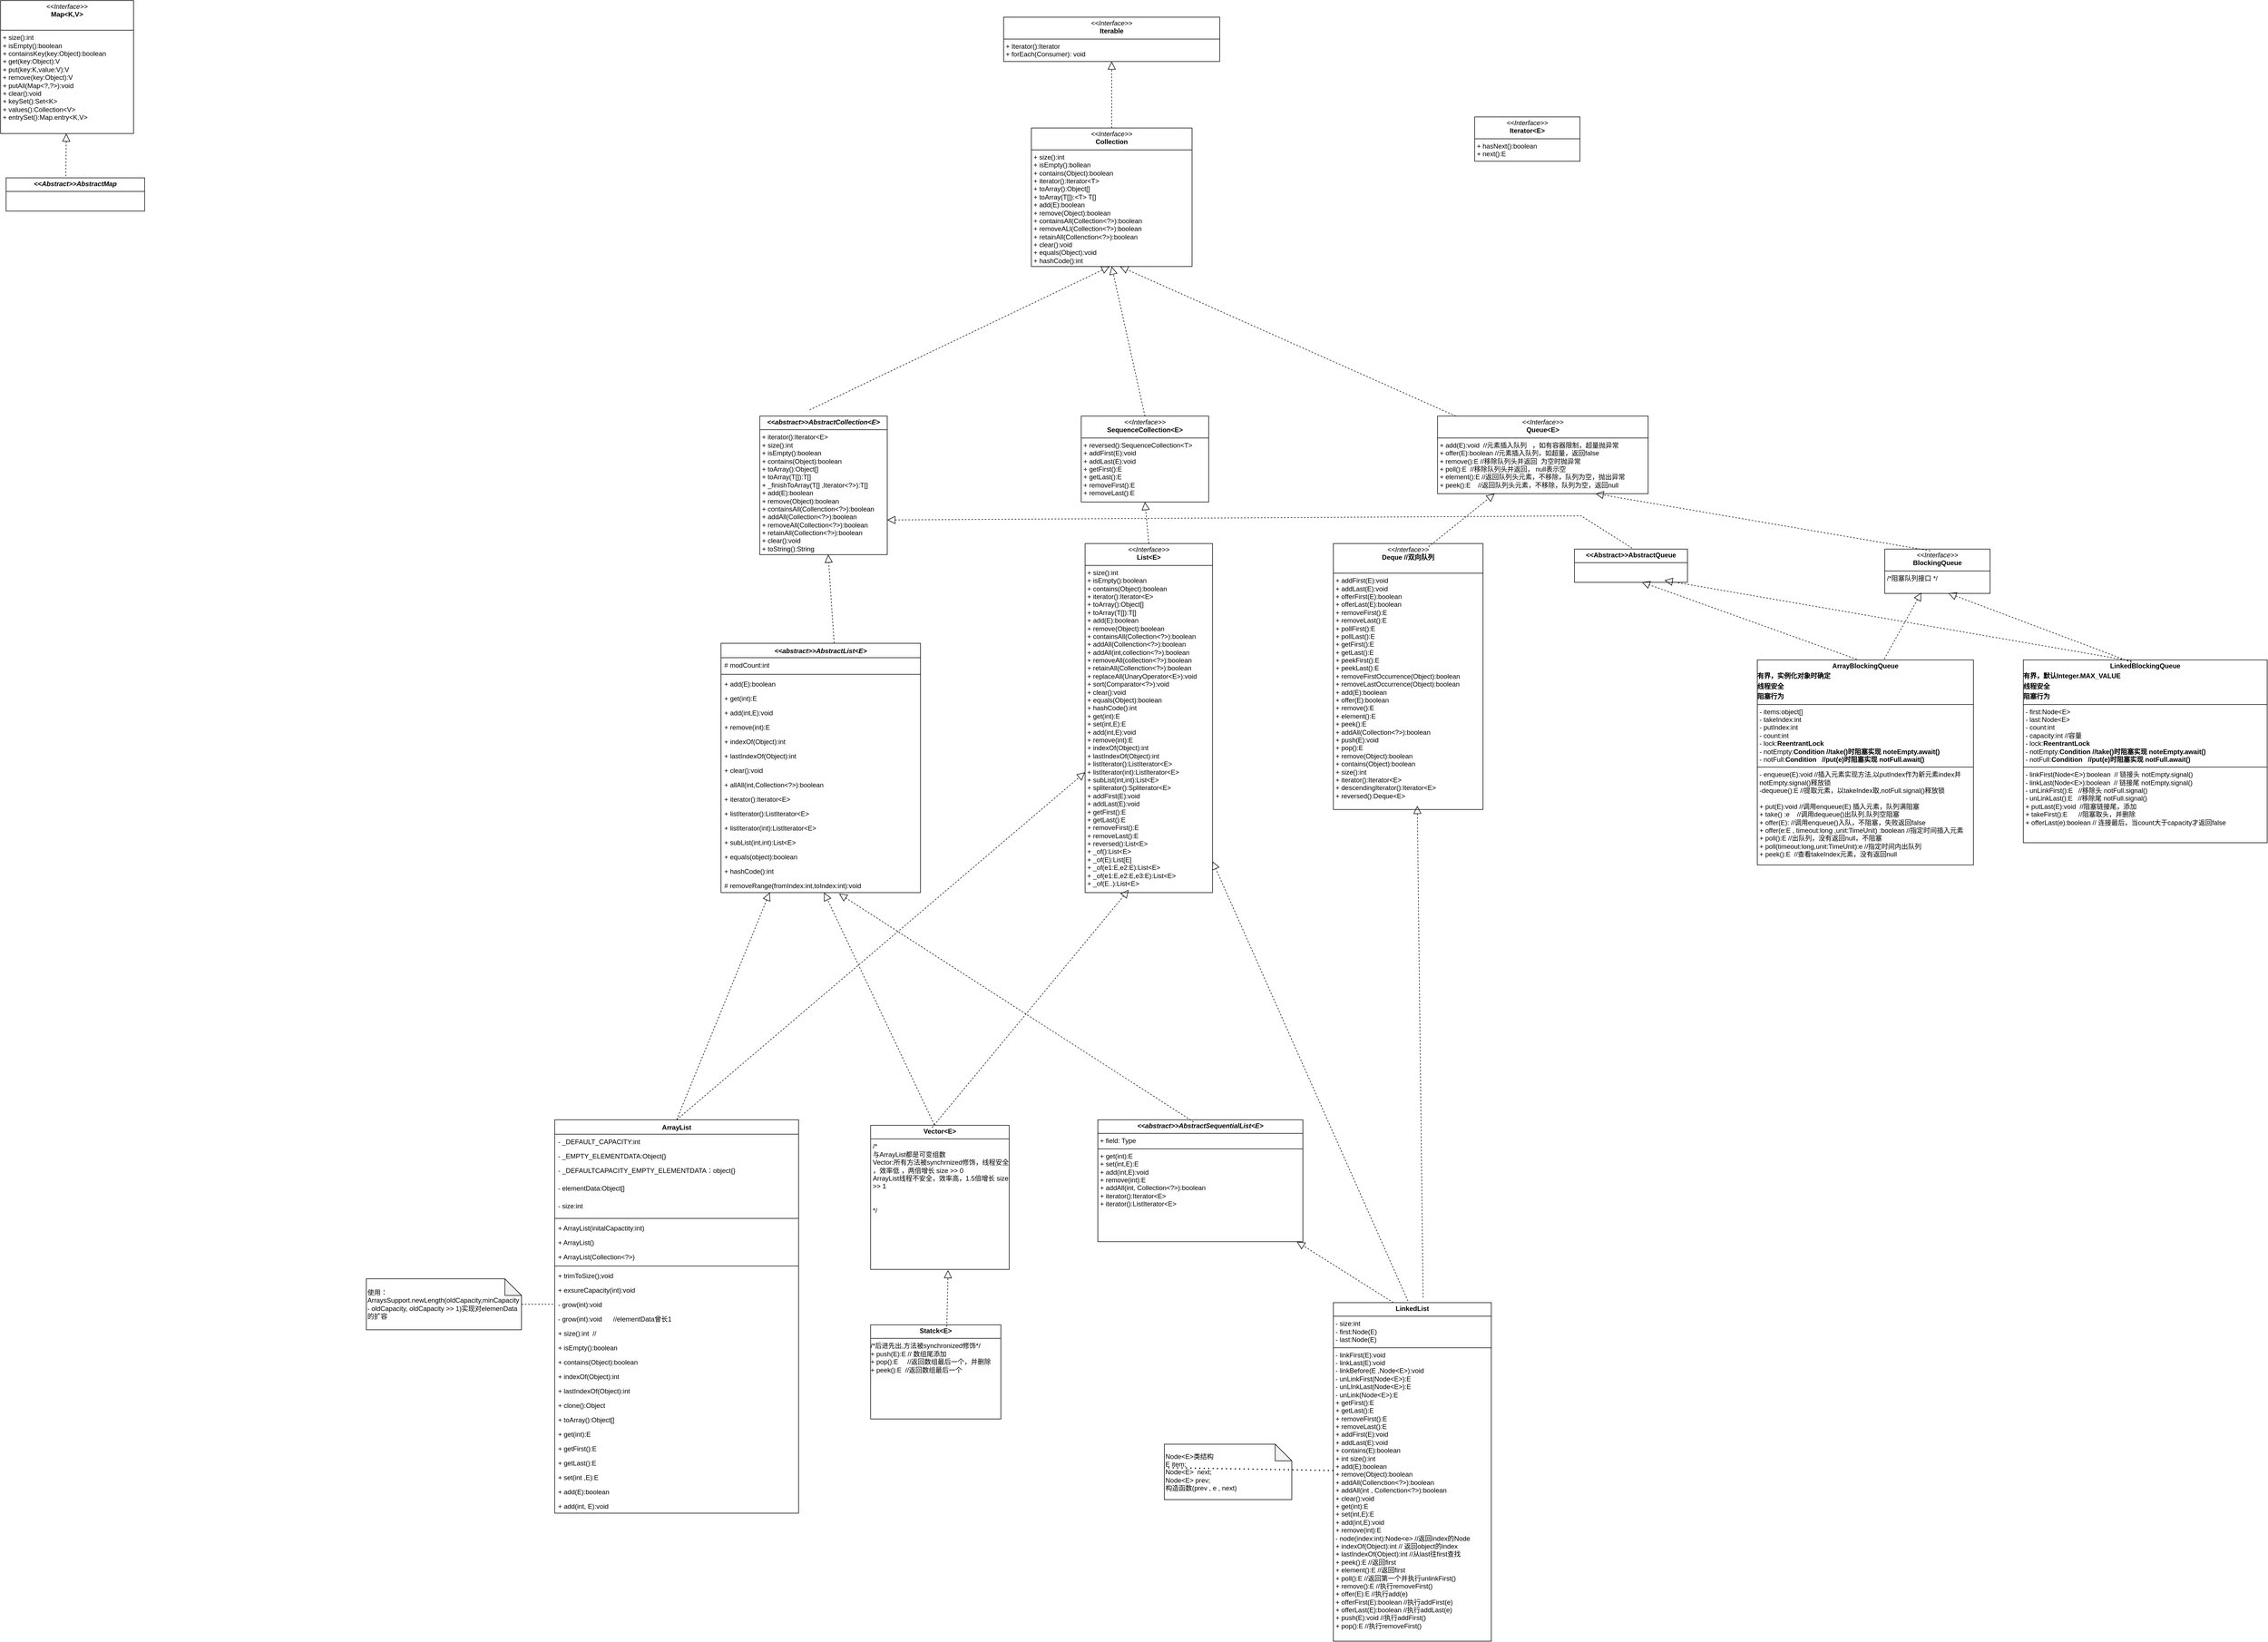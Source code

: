 <mxfile version="24.7.17">
  <diagram name="第 1 页" id="YbzWW5LpQO2l_ZJEJGdQ">
    <mxGraphModel dx="3399" dy="2067" grid="1" gridSize="10" guides="1" tooltips="1" connect="1" arrows="1" fold="1" page="1" pageScale="1" pageWidth="827" pageHeight="1169" math="0" shadow="0">
      <root>
        <mxCell id="0" />
        <mxCell id="1" parent="0" />
        <mxCell id="81L4wlxiSWu801nx8BuZ-2" value="&lt;p style=&quot;margin:0px;margin-top:4px;text-align:center;&quot;&gt;&lt;i&gt;&amp;lt;&amp;lt;Interface&amp;gt;&amp;gt;&lt;/i&gt;&lt;br&gt;&lt;b&gt;Iterable&lt;/b&gt;&lt;/p&gt;&lt;hr size=&quot;1&quot; style=&quot;border-style:solid;&quot;&gt;&lt;p style=&quot;margin:0px;margin-left:4px;&quot;&gt;+ Iterator():Iterator&lt;br&gt;+ forEach(Consumer): void&lt;/p&gt;" style="verticalAlign=top;align=left;overflow=fill;html=1;whiteSpace=wrap;strokeColor=default;fontFamily=Helvetica;fontSize=12;fontColor=default;fillColor=default;" parent="1" vertex="1">
          <mxGeometry x="-560" y="-530" width="390" height="80" as="geometry" />
        </mxCell>
        <mxCell id="81L4wlxiSWu801nx8BuZ-3" value="&lt;p style=&quot;margin:0px;margin-top:4px;text-align:center;&quot;&gt;&lt;i&gt;&amp;lt;&amp;lt;Interface&amp;gt;&amp;gt;&lt;/i&gt;&lt;br&gt;&lt;b&gt;Iterator&amp;lt;E&amp;gt;&lt;/b&gt;&lt;/p&gt;&lt;hr size=&quot;1&quot; style=&quot;border-style:solid;&quot;&gt;&lt;p style=&quot;margin:0px;margin-left:4px;&quot;&gt;+ hasNext():boolean&lt;br&gt;+ next():E&lt;/p&gt;" style="verticalAlign=top;align=left;overflow=fill;html=1;whiteSpace=wrap;strokeColor=default;fontFamily=Helvetica;fontSize=12;fontColor=default;fillColor=default;" parent="1" vertex="1">
          <mxGeometry x="290" y="-350" width="190" height="80" as="geometry" />
        </mxCell>
        <mxCell id="81L4wlxiSWu801nx8BuZ-4" value="&lt;p style=&quot;margin:0px;margin-top:4px;text-align:center;&quot;&gt;&lt;i&gt;&amp;lt;&amp;lt;Interface&amp;gt;&amp;gt;&lt;/i&gt;&lt;br&gt;&lt;b&gt;Collection&lt;/b&gt;&lt;/p&gt;&lt;hr size=&quot;1&quot; style=&quot;border-style:solid;&quot;&gt;&lt;p style=&quot;margin:0px;margin-left:4px;&quot;&gt;+ size():int&lt;br&gt;+ isEmpty():bollean&lt;/p&gt;&lt;p style=&quot;margin:0px;margin-left:4px;&quot;&gt;+ contains(Object):boolean&lt;/p&gt;&lt;p style=&quot;margin:0px;margin-left:4px;&quot;&gt;+ iterator():Iterator&amp;lt;T&amp;gt;&lt;/p&gt;&lt;p style=&quot;margin:0px;margin-left:4px;&quot;&gt;+ toArray():Object[]&lt;/p&gt;&lt;p style=&quot;margin:0px;margin-left:4px;&quot;&gt;+ toArray(T[]):&amp;lt;T&amp;gt; T[]&lt;/p&gt;&lt;p style=&quot;margin:0px;margin-left:4px;&quot;&gt;+ add(E):boolean&lt;/p&gt;&lt;p style=&quot;margin:0px;margin-left:4px;&quot;&gt;+ remove(Object):boolean&lt;/p&gt;&lt;p style=&quot;margin:0px;margin-left:4px;&quot;&gt;+ containsAll(Collection&amp;lt;?&amp;gt;):boolean&lt;/p&gt;&lt;p style=&quot;margin:0px;margin-left:4px;&quot;&gt;+ removeALl(Collection&amp;lt;?&amp;gt;):boolean&lt;/p&gt;&lt;p style=&quot;margin:0px;margin-left:4px;&quot;&gt;+ retainAll(Collenction&amp;lt;?&amp;gt;):boolean&lt;/p&gt;&lt;p style=&quot;margin:0px;margin-left:4px;&quot;&gt;+ clear():void&lt;/p&gt;&lt;p style=&quot;margin:0px;margin-left:4px;&quot;&gt;+ equals(Object):void&lt;/p&gt;&lt;p style=&quot;margin:0px;margin-left:4px;&quot;&gt;+ hashCode():int&lt;/p&gt;&lt;p style=&quot;margin:0px;margin-left:4px;&quot;&gt;&lt;br&gt;&lt;/p&gt;" style="verticalAlign=top;align=left;overflow=fill;html=1;whiteSpace=wrap;strokeColor=default;fontFamily=Helvetica;fontSize=12;fontColor=default;fillColor=default;" parent="1" vertex="1">
          <mxGeometry x="-510" y="-330" width="290" height="250" as="geometry" />
        </mxCell>
        <mxCell id="81L4wlxiSWu801nx8BuZ-5" value="" style="endArrow=block;dashed=1;endFill=0;endSize=12;html=1;rounded=0;fontFamily=Helvetica;fontSize=12;fontColor=default;entryX=0.5;entryY=1;entryDx=0;entryDy=0;" parent="1" source="81L4wlxiSWu801nx8BuZ-4" target="81L4wlxiSWu801nx8BuZ-2" edge="1">
          <mxGeometry width="160" relative="1" as="geometry">
            <mxPoint x="450" y="510" as="sourcePoint" />
            <mxPoint x="610" y="510" as="targetPoint" />
          </mxGeometry>
        </mxCell>
        <mxCell id="81L4wlxiSWu801nx8BuZ-7" value="&lt;p style=&quot;margin:0px;margin-top:4px;text-align:center;&quot;&gt;&lt;i&gt;&amp;lt;&amp;lt;Interface&amp;gt;&amp;gt;&lt;/i&gt;&lt;br&gt;&lt;b&gt;SequenceCollection&amp;lt;E&amp;gt;&lt;/b&gt;&lt;/p&gt;&lt;hr size=&quot;1&quot; style=&quot;border-style:solid;&quot;&gt;&lt;p style=&quot;margin:0px;margin-left:4px;&quot;&gt;+ reversed():SequenceCollection&amp;lt;T&amp;gt;&lt;br&gt;+ addFirst(E):void&lt;/p&gt;&lt;p style=&quot;margin:0px;margin-left:4px;&quot;&gt;+ addLast(E):void&lt;/p&gt;&lt;p style=&quot;margin:0px;margin-left:4px;&quot;&gt;+ getFirst():E&lt;/p&gt;&lt;p style=&quot;margin:0px;margin-left:4px;&quot;&gt;+ getLast():E&lt;/p&gt;&lt;p style=&quot;margin:0px;margin-left:4px;&quot;&gt;+ removeFirst():E&lt;/p&gt;&lt;p style=&quot;margin:0px;margin-left:4px;&quot;&gt;+ removeLast():E&lt;/p&gt;&lt;p style=&quot;margin:0px;margin-left:4px;&quot;&gt;&lt;br&gt;&lt;/p&gt;&lt;p style=&quot;margin:0px;margin-left:4px;&quot;&gt;&lt;br&gt;&lt;/p&gt;" style="verticalAlign=top;align=left;overflow=fill;html=1;whiteSpace=wrap;strokeColor=default;fontFamily=Helvetica;fontSize=12;fontColor=default;fillColor=default;" parent="1" vertex="1">
          <mxGeometry x="-420" y="190" width="230" height="155" as="geometry" />
        </mxCell>
        <mxCell id="81L4wlxiSWu801nx8BuZ-8" value="" style="endArrow=block;dashed=1;endFill=0;endSize=12;html=1;rounded=0;fontFamily=Helvetica;fontSize=12;fontColor=default;exitX=0.5;exitY=0;exitDx=0;exitDy=0;entryX=0.5;entryY=1;entryDx=0;entryDy=0;" parent="1" source="81L4wlxiSWu801nx8BuZ-7" target="81L4wlxiSWu801nx8BuZ-4" edge="1">
          <mxGeometry width="160" relative="1" as="geometry">
            <mxPoint x="342.01" y="524" as="sourcePoint" />
            <mxPoint x="327.98" y="450" as="targetPoint" />
          </mxGeometry>
        </mxCell>
        <mxCell id="81L4wlxiSWu801nx8BuZ-9" value="&lt;p style=&quot;margin:0px;margin-top:4px;text-align:center;&quot;&gt;&lt;i&gt;&amp;lt;&amp;lt;Interface&amp;gt;&amp;gt;&lt;/i&gt;&lt;br&gt;&lt;b&gt;List&amp;lt;E&amp;gt;&lt;/b&gt;&lt;/p&gt;&lt;hr size=&quot;1&quot; style=&quot;border-style:solid;&quot;&gt;&lt;p style=&quot;margin:0px;margin-left:4px;&quot;&gt;+ size():int&lt;/p&gt;&lt;p style=&quot;margin:0px;margin-left:4px;&quot;&gt;+ isEmpty():boolean&lt;/p&gt;&lt;p style=&quot;margin:0px;margin-left:4px;&quot;&gt;+ contains(Object):boolean&lt;/p&gt;&lt;p style=&quot;margin:0px;margin-left:4px;&quot;&gt;+ iterator():Iterator&amp;lt;E&amp;gt;&lt;/p&gt;&lt;p style=&quot;margin:0px;margin-left:4px;&quot;&gt;+ toArray():Object[]&lt;/p&gt;&lt;p style=&quot;margin:0px;margin-left:4px;&quot;&gt;+ toArray(T[]):T[]&lt;/p&gt;&lt;p style=&quot;margin:0px;margin-left:4px;&quot;&gt;+ add(E):boolean&lt;/p&gt;&lt;p style=&quot;margin:0px;margin-left:4px;&quot;&gt;+ remove(Object):boolean&lt;/p&gt;&lt;p style=&quot;margin:0px;margin-left:4px;&quot;&gt;+ containsAll(Collection&amp;lt;?&amp;gt;):boolean&lt;/p&gt;&lt;p style=&quot;margin:0px;margin-left:4px;&quot;&gt;+ addAll(Collenction&amp;lt;?&amp;gt;):boolean&lt;/p&gt;&lt;p style=&quot;margin:0px;margin-left:4px;&quot;&gt;+ addAll(int,collection&amp;lt;?&amp;gt;):boolean&lt;/p&gt;&lt;p style=&quot;margin:0px;margin-left:4px;&quot;&gt;+ removeAll(collection&amp;lt;?&amp;gt;):boolean&lt;/p&gt;&lt;p style=&quot;margin:0px;margin-left:4px;&quot;&gt;+ retainAll(Collenction&amp;lt;?&amp;gt;):boolean&lt;/p&gt;&lt;p style=&quot;margin:0px;margin-left:4px;&quot;&gt;+ replaceAll(UnaryOperator&amp;lt;E&amp;gt;):void&lt;/p&gt;&lt;p style=&quot;margin:0px;margin-left:4px;&quot;&gt;+ sort(Comparator&amp;lt;?&amp;gt;):void&lt;/p&gt;&lt;p style=&quot;margin:0px;margin-left:4px;&quot;&gt;+ clear():void&lt;/p&gt;&lt;p style=&quot;margin:0px;margin-left:4px;&quot;&gt;+ equals(Object):boolean&lt;/p&gt;&lt;p style=&quot;margin:0px;margin-left:4px;&quot;&gt;+ hashCode():int&lt;/p&gt;&lt;p style=&quot;margin:0px;margin-left:4px;&quot;&gt;+ get(int):E&lt;/p&gt;&lt;p style=&quot;margin:0px;margin-left:4px;&quot;&gt;+ set(int,E):E&lt;/p&gt;&lt;p style=&quot;margin:0px;margin-left:4px;&quot;&gt;+ add(int,E):void&lt;/p&gt;&lt;p style=&quot;margin:0px;margin-left:4px;&quot;&gt;+ remove(int):E&lt;/p&gt;&lt;p style=&quot;margin:0px;margin-left:4px;&quot;&gt;+ indexOf(Object):int&lt;/p&gt;&lt;p style=&quot;margin:0px;margin-left:4px;&quot;&gt;+ lastIndexOf(Object):int&lt;/p&gt;&lt;p style=&quot;margin:0px;margin-left:4px;&quot;&gt;+ listIterator():ListIterator&amp;lt;E&amp;gt;&lt;/p&gt;&lt;p style=&quot;margin:0px;margin-left:4px;&quot;&gt;+ listIterator(int):ListIterator&amp;lt;E&amp;gt;&lt;/p&gt;&lt;p style=&quot;margin:0px;margin-left:4px;&quot;&gt;+ subList(int,int):List&amp;lt;E&amp;gt;&lt;/p&gt;&lt;p style=&quot;margin:0px;margin-left:4px;&quot;&gt;+ spliterator():Spliterator&amp;lt;E&amp;gt;&lt;/p&gt;&lt;p style=&quot;margin:0px;margin-left:4px;&quot;&gt;+ addFirst(E):void&lt;/p&gt;&lt;p style=&quot;margin:0px;margin-left:4px;&quot;&gt;+ addLast(E):void&lt;/p&gt;&lt;p style=&quot;margin:0px;margin-left:4px;&quot;&gt;+ getFirst():E&lt;/p&gt;&lt;p style=&quot;margin:0px;margin-left:4px;&quot;&gt;+ getLast():E&lt;/p&gt;&lt;p style=&quot;margin:0px;margin-left:4px;&quot;&gt;+ removeFirst():E&lt;/p&gt;&lt;p style=&quot;margin:0px;margin-left:4px;&quot;&gt;+ removeLast():E&lt;/p&gt;&lt;p style=&quot;margin:0px;margin-left:4px;&quot;&gt;+ reversed():List&amp;lt;E&amp;gt;&lt;/p&gt;&lt;p style=&quot;margin:0px;margin-left:4px;&quot;&gt;+ _of():List&amp;lt;E&amp;gt;&lt;/p&gt;&lt;p style=&quot;margin:0px;margin-left:4px;&quot;&gt;+ _of(E):List[E]&lt;/p&gt;&lt;p style=&quot;margin:0px;margin-left:4px;&quot;&gt;+ _of(e1:E,e2:E):List&amp;lt;E&amp;gt;&lt;/p&gt;&lt;p style=&quot;margin:0px;margin-left:4px;&quot;&gt;+ _of(e1:E,e2:E,e3:E):List&amp;lt;E&amp;gt;&lt;/p&gt;&lt;p style=&quot;margin:0px;margin-left:4px;&quot;&gt;+ _of(E..):List&amp;lt;E&amp;gt;&lt;/p&gt;" style="verticalAlign=top;align=left;overflow=fill;html=1;whiteSpace=wrap;strokeColor=default;fontFamily=Helvetica;fontSize=12;fontColor=default;fillColor=default;" parent="1" vertex="1">
          <mxGeometry x="-413" y="420" width="230" height="630" as="geometry" />
        </mxCell>
        <mxCell id="81L4wlxiSWu801nx8BuZ-10" value="" style="endArrow=block;dashed=1;endFill=0;endSize=12;html=1;rounded=0;fontFamily=Helvetica;fontSize=12;fontColor=default;exitX=0.5;exitY=0;exitDx=0;exitDy=0;entryX=0.5;entryY=1;entryDx=0;entryDy=0;" parent="1" source="81L4wlxiSWu801nx8BuZ-9" target="81L4wlxiSWu801nx8BuZ-7" edge="1">
          <mxGeometry width="160" relative="1" as="geometry">
            <mxPoint x="450" y="430" as="sourcePoint" />
            <mxPoint x="610" y="430" as="targetPoint" />
          </mxGeometry>
        </mxCell>
        <mxCell id="81L4wlxiSWu801nx8BuZ-11" value="&lt;p style=&quot;margin:0px;margin-top:4px;text-align:center;&quot;&gt;&lt;i&gt;&lt;b style=&quot;background-color: initial;&quot;&gt;&amp;lt;&amp;lt;abstract&amp;gt;&amp;gt;&lt;/b&gt;&lt;b&gt;AbstractCollection&amp;lt;E&amp;gt;&lt;/b&gt;&lt;/i&gt;&lt;/p&gt;&lt;hr size=&quot;1&quot; style=&quot;border-style:solid;&quot;&gt;&lt;p style=&quot;margin:0px;margin-left:4px;&quot;&gt;&lt;span style=&quot;background-color: initial;&quot;&gt;+ iterator():Iterator&amp;lt;E&amp;gt;&lt;/span&gt;&lt;/p&gt;&lt;p style=&quot;margin:0px;margin-left:4px;&quot;&gt;&lt;span style=&quot;background-color: initial;&quot;&gt;+ size():int&lt;/span&gt;&lt;/p&gt;&lt;p style=&quot;margin:0px;margin-left:4px;&quot;&gt;&lt;span style=&quot;background-color: initial;&quot;&gt;+ isEmpty():boolean&lt;/span&gt;&lt;/p&gt;&lt;p style=&quot;margin:0px;margin-left:4px;&quot;&gt;&lt;span style=&quot;background-color: initial;&quot;&gt;+ contains(Object):boolean&lt;/span&gt;&lt;/p&gt;&lt;p style=&quot;margin:0px;margin-left:4px;&quot;&gt;&lt;span style=&quot;background-color: initial;&quot;&gt;+ toArray():Object[]&lt;/span&gt;&lt;/p&gt;&lt;p style=&quot;margin:0px;margin-left:4px;&quot;&gt;&lt;span style=&quot;background-color: initial;&quot;&gt;+ toArray(T[]):T[]&lt;/span&gt;&lt;/p&gt;&lt;p style=&quot;margin:0px;margin-left:4px;&quot;&gt;&lt;span style=&quot;background-color: initial;&quot;&gt;+ _finishToArray(T[] ,Iterator&amp;lt;?&amp;gt;):T[]&lt;/span&gt;&lt;/p&gt;&lt;p style=&quot;margin:0px;margin-left:4px;&quot;&gt;&lt;span style=&quot;background-color: initial;&quot;&gt;+ add(E):boolean&lt;/span&gt;&lt;/p&gt;&lt;p style=&quot;margin:0px;margin-left:4px;&quot;&gt;&lt;span style=&quot;background-color: initial;&quot;&gt;+ remove(Object):boolean&lt;/span&gt;&lt;/p&gt;&lt;p style=&quot;margin:0px;margin-left:4px;&quot;&gt;&lt;span style=&quot;background-color: initial;&quot;&gt;+ containsAll(Collenction&amp;lt;?&amp;gt;):boolean&lt;/span&gt;&lt;/p&gt;&lt;p style=&quot;margin:0px;margin-left:4px;&quot;&gt;&lt;span style=&quot;background-color: initial;&quot;&gt;+ addAll(Collection&amp;lt;?&amp;gt;):boolean&lt;/span&gt;&lt;/p&gt;&lt;p style=&quot;margin:0px;margin-left:4px;&quot;&gt;&lt;span style=&quot;background-color: initial;&quot;&gt;+ removeAll(Collection&amp;lt;?&amp;gt;):boolean&lt;/span&gt;&lt;/p&gt;&lt;p style=&quot;margin:0px;margin-left:4px;&quot;&gt;&lt;span style=&quot;background-color: initial;&quot;&gt;+ retainAll(Collection&amp;lt;?&amp;gt;):boolean&lt;/span&gt;&lt;/p&gt;&lt;p style=&quot;margin:0px;margin-left:4px;&quot;&gt;&lt;span style=&quot;background-color: initial;&quot;&gt;+ clear():void&lt;/span&gt;&lt;/p&gt;&lt;p style=&quot;margin:0px;margin-left:4px;&quot;&gt;&lt;span style=&quot;background-color: initial;&quot;&gt;+ toString():String&lt;/span&gt;&lt;/p&gt;&lt;p style=&quot;margin:0px;margin-left:4px;&quot;&gt;&lt;span style=&quot;background-color: initial;&quot;&gt;&lt;br&gt;&lt;/span&gt;&lt;/p&gt;" style="verticalAlign=top;align=left;overflow=fill;html=1;whiteSpace=wrap;strokeColor=default;fontFamily=Helvetica;fontSize=12;fontColor=default;fillColor=default;" parent="1" vertex="1">
          <mxGeometry x="-1000" y="190" width="230" height="250" as="geometry" />
        </mxCell>
        <mxCell id="81L4wlxiSWu801nx8BuZ-12" value="" style="endArrow=block;dashed=1;endFill=0;endSize=12;html=1;rounded=0;fontFamily=Helvetica;fontSize=12;fontColor=default;exitX=0.443;exitY=-0.032;exitDx=0;exitDy=0;exitPerimeter=0;entryX=0.528;entryY=1.013;entryDx=0;entryDy=0;entryPerimeter=0;" parent="1" edge="1">
          <mxGeometry width="160" relative="1" as="geometry">
            <mxPoint x="-910.0" y="178.75" as="sourcePoint" />
            <mxPoint x="-368.77" y="-80" as="targetPoint" />
          </mxGeometry>
        </mxCell>
        <mxCell id="81L4wlxiSWu801nx8BuZ-13" value="" style="endArrow=block;dashed=1;endFill=0;endSize=12;html=1;rounded=0;fontFamily=Helvetica;fontSize=12;fontColor=default;exitX=0.567;exitY=-0.001;exitDx=0;exitDy=0;exitPerimeter=0;" parent="1" source="81L4wlxiSWu801nx8BuZ-50" target="81L4wlxiSWu801nx8BuZ-11" edge="1">
          <mxGeometry width="160" relative="1" as="geometry">
            <mxPoint x="-2.274e-13" y="740" as="sourcePoint" />
            <mxPoint x="34.07" y="659.5" as="targetPoint" />
          </mxGeometry>
        </mxCell>
        <mxCell id="81L4wlxiSWu801nx8BuZ-18" value="ArrayList" style="swimlane;fontStyle=1;align=center;verticalAlign=top;childLayout=stackLayout;horizontal=1;startSize=26;horizontalStack=0;resizeParent=1;resizeParentMax=0;resizeLast=0;collapsible=1;marginBottom=0;whiteSpace=wrap;html=1;strokeColor=default;fontFamily=Helvetica;fontSize=12;fontColor=default;fillColor=default;" parent="1" vertex="1">
          <mxGeometry x="-1370" y="1460" width="440" height="710" as="geometry">
            <mxRectangle x="-360" y="1083" width="100" height="30" as="alternateBounds" />
          </mxGeometry>
        </mxCell>
        <mxCell id="81L4wlxiSWu801nx8BuZ-22" value="- _DEFAULT_CAPACITY:int&lt;div&gt;&lt;br&gt;&lt;/div&gt;" style="text;strokeColor=none;fillColor=none;align=left;verticalAlign=top;spacingLeft=4;spacingRight=4;overflow=hidden;rotatable=0;points=[[0,0.5],[1,0.5]];portConstraint=eastwest;whiteSpace=wrap;html=1;fontFamily=Helvetica;fontSize=12;fontColor=default;" parent="81L4wlxiSWu801nx8BuZ-18" vertex="1">
          <mxGeometry y="26" width="440" height="26" as="geometry" />
        </mxCell>
        <object label="&lt;div&gt;- _EMPTY_ELEMENTDATA:Object{}&lt;/div&gt;" em="12" id="81L4wlxiSWu801nx8BuZ-23">
          <mxCell style="text;strokeColor=none;fillColor=none;align=left;verticalAlign=top;spacingLeft=4;spacingRight=4;overflow=hidden;rotatable=0;points=[[0,0.5],[1,0.5]];portConstraint=eastwest;whiteSpace=wrap;html=1;fontFamily=Helvetica;fontSize=12;fontColor=default;" parent="81L4wlxiSWu801nx8BuZ-18" vertex="1">
            <mxGeometry y="52" width="440" height="26" as="geometry" />
          </mxCell>
        </object>
        <object label="&lt;div&gt;- _DEFAULTCAPACITY_EMPTY_ELEMENTDATA：object{}&lt;/div&gt;" em="12" id="81L4wlxiSWu801nx8BuZ-25">
          <mxCell style="text;strokeColor=none;fillColor=none;align=left;verticalAlign=top;spacingLeft=4;spacingRight=4;overflow=hidden;rotatable=0;points=[[0,0.5],[1,0.5]];portConstraint=eastwest;whiteSpace=wrap;html=1;fontFamily=Helvetica;fontSize=12;fontColor=default;" parent="81L4wlxiSWu801nx8BuZ-18" vertex="1">
            <mxGeometry y="78" width="440" height="32" as="geometry" />
          </mxCell>
        </object>
        <object label="- elementData:Object[]" em="12" id="81L4wlxiSWu801nx8BuZ-24">
          <mxCell style="text;strokeColor=none;fillColor=none;align=left;verticalAlign=top;spacingLeft=4;spacingRight=4;overflow=hidden;rotatable=0;points=[[0,0.5],[1,0.5]];portConstraint=eastwest;whiteSpace=wrap;html=1;fontFamily=Helvetica;fontSize=12;fontColor=default;" parent="81L4wlxiSWu801nx8BuZ-18" vertex="1">
            <mxGeometry y="110" width="440" height="32" as="geometry" />
          </mxCell>
        </object>
        <object label="- size:int" em="12" id="81L4wlxiSWu801nx8BuZ-19">
          <mxCell style="text;strokeColor=none;fillColor=none;align=left;verticalAlign=top;spacingLeft=4;spacingRight=4;overflow=hidden;rotatable=0;points=[[0,0.5],[1,0.5]];portConstraint=eastwest;whiteSpace=wrap;html=1;fontFamily=Helvetica;fontSize=12;fontColor=default;" parent="81L4wlxiSWu801nx8BuZ-18" vertex="1">
            <mxGeometry y="142" width="440" height="32" as="geometry" />
          </mxCell>
        </object>
        <mxCell id="81L4wlxiSWu801nx8BuZ-39" value="" style="line;strokeWidth=1;fillColor=none;align=left;verticalAlign=middle;spacingTop=-1;spacingLeft=3;spacingRight=3;rotatable=0;labelPosition=right;points=[];portConstraint=eastwest;strokeColor=inherit;fontFamily=Helvetica;fontSize=12;fontColor=default;" parent="81L4wlxiSWu801nx8BuZ-18" vertex="1">
          <mxGeometry y="174" width="440" height="8" as="geometry" />
        </mxCell>
        <mxCell id="81L4wlxiSWu801nx8BuZ-29" value="+ ArrayList(initalCapactity:int)" style="text;strokeColor=none;fillColor=none;align=left;verticalAlign=top;spacingLeft=4;spacingRight=4;overflow=hidden;rotatable=0;points=[[0,0.5],[1,0.5]];portConstraint=eastwest;whiteSpace=wrap;html=1;fontFamily=Helvetica;fontSize=12;fontColor=default;" parent="81L4wlxiSWu801nx8BuZ-18" vertex="1">
          <mxGeometry y="182" width="440" height="26" as="geometry" />
        </mxCell>
        <mxCell id="81L4wlxiSWu801nx8BuZ-30" value="+ ArrayList()&lt;div&gt;&lt;br&gt;&lt;/div&gt;" style="text;strokeColor=none;fillColor=none;align=left;verticalAlign=top;spacingLeft=4;spacingRight=4;overflow=hidden;rotatable=0;points=[[0,0.5],[1,0.5]];portConstraint=eastwest;whiteSpace=wrap;html=1;fontFamily=Helvetica;fontSize=12;fontColor=default;" parent="81L4wlxiSWu801nx8BuZ-18" vertex="1">
          <mxGeometry y="208" width="440" height="26" as="geometry" />
        </mxCell>
        <mxCell id="81L4wlxiSWu801nx8BuZ-36" value="+ ArrayList(Collection&amp;lt;?&amp;gt;)&lt;div&gt;&lt;br&gt;&lt;/div&gt;" style="text;strokeColor=none;fillColor=none;align=left;verticalAlign=top;spacingLeft=4;spacingRight=4;overflow=hidden;rotatable=0;points=[[0,0.5],[1,0.5]];portConstraint=eastwest;whiteSpace=wrap;html=1;fontFamily=Helvetica;fontSize=12;fontColor=default;" parent="81L4wlxiSWu801nx8BuZ-18" vertex="1">
          <mxGeometry y="234" width="440" height="26" as="geometry" />
        </mxCell>
        <mxCell id="81L4wlxiSWu801nx8BuZ-20" value="" style="line;strokeWidth=1;fillColor=none;align=left;verticalAlign=middle;spacingTop=-1;spacingLeft=3;spacingRight=3;rotatable=0;labelPosition=right;points=[];portConstraint=eastwest;strokeColor=inherit;fontFamily=Helvetica;fontSize=12;fontColor=default;" parent="81L4wlxiSWu801nx8BuZ-18" vertex="1">
          <mxGeometry y="260" width="440" height="8" as="geometry" />
        </mxCell>
        <mxCell id="81L4wlxiSWu801nx8BuZ-37" value="&lt;div&gt;+ trimToSize();void&lt;/div&gt;" style="text;strokeColor=none;fillColor=none;align=left;verticalAlign=top;spacingLeft=4;spacingRight=4;overflow=hidden;rotatable=0;points=[[0,0.5],[1,0.5]];portConstraint=eastwest;whiteSpace=wrap;html=1;fontFamily=Helvetica;fontSize=12;fontColor=default;" parent="81L4wlxiSWu801nx8BuZ-18" vertex="1">
          <mxGeometry y="268" width="440" height="26" as="geometry" />
        </mxCell>
        <mxCell id="81L4wlxiSWu801nx8BuZ-93" value="&lt;div&gt;+ exsureCapacity(int):void&lt;/div&gt;" style="text;strokeColor=none;fillColor=none;align=left;verticalAlign=top;spacingLeft=4;spacingRight=4;overflow=hidden;rotatable=0;points=[[0,0.5],[1,0.5]];portConstraint=eastwest;whiteSpace=wrap;html=1;fontFamily=Helvetica;fontSize=12;fontColor=default;" parent="81L4wlxiSWu801nx8BuZ-18" vertex="1">
          <mxGeometry y="294" width="440" height="26" as="geometry" />
        </mxCell>
        <mxCell id="81L4wlxiSWu801nx8BuZ-94" value="&lt;div&gt;- grow(int):void&lt;/div&gt;&lt;div&gt;&lt;br&gt;&lt;/div&gt;" style="text;strokeColor=none;fillColor=none;align=left;verticalAlign=top;spacingLeft=4;spacingRight=4;overflow=hidden;rotatable=0;points=[[0,0.5],[1,0.5]];portConstraint=eastwest;whiteSpace=wrap;html=1;fontFamily=Helvetica;fontSize=12;fontColor=default;" parent="81L4wlxiSWu801nx8BuZ-18" vertex="1">
          <mxGeometry y="320" width="440" height="26" as="geometry" />
        </mxCell>
        <mxCell id="81L4wlxiSWu801nx8BuZ-103" value="&lt;div&gt;- grow(int):void&amp;nbsp; &amp;nbsp; &amp;nbsp; //elementData曾长1&lt;/div&gt;&lt;div&gt;&lt;br&gt;&lt;/div&gt;" style="text;strokeColor=none;fillColor=none;align=left;verticalAlign=top;spacingLeft=4;spacingRight=4;overflow=hidden;rotatable=0;points=[[0,0.5],[1,0.5]];portConstraint=eastwest;whiteSpace=wrap;html=1;fontFamily=Helvetica;fontSize=12;fontColor=default;" parent="81L4wlxiSWu801nx8BuZ-18" vertex="1">
          <mxGeometry y="346" width="440" height="26" as="geometry" />
        </mxCell>
        <mxCell id="81L4wlxiSWu801nx8BuZ-104" value="&lt;div&gt;+ size():int&amp;nbsp; //&lt;/div&gt;" style="text;strokeColor=none;fillColor=none;align=left;verticalAlign=top;spacingLeft=4;spacingRight=4;overflow=hidden;rotatable=0;points=[[0,0.5],[1,0.5]];portConstraint=eastwest;whiteSpace=wrap;html=1;fontFamily=Helvetica;fontSize=12;fontColor=default;" parent="81L4wlxiSWu801nx8BuZ-18" vertex="1">
          <mxGeometry y="372" width="440" height="26" as="geometry" />
        </mxCell>
        <mxCell id="81L4wlxiSWu801nx8BuZ-106" value="+ isEmpty():boolean" style="text;strokeColor=none;fillColor=none;align=left;verticalAlign=top;spacingLeft=4;spacingRight=4;overflow=hidden;rotatable=0;points=[[0,0.5],[1,0.5]];portConstraint=eastwest;whiteSpace=wrap;html=1;fontFamily=Helvetica;fontSize=12;fontColor=default;" parent="81L4wlxiSWu801nx8BuZ-18" vertex="1">
          <mxGeometry y="398" width="440" height="26" as="geometry" />
        </mxCell>
        <mxCell id="81L4wlxiSWu801nx8BuZ-107" value="+ contains(Object):boolean" style="text;strokeColor=none;fillColor=none;align=left;verticalAlign=top;spacingLeft=4;spacingRight=4;overflow=hidden;rotatable=0;points=[[0,0.5],[1,0.5]];portConstraint=eastwest;whiteSpace=wrap;html=1;fontFamily=Helvetica;fontSize=12;fontColor=default;" parent="81L4wlxiSWu801nx8BuZ-18" vertex="1">
          <mxGeometry y="424" width="440" height="26" as="geometry" />
        </mxCell>
        <mxCell id="81L4wlxiSWu801nx8BuZ-108" value="+ indexOf(Object):int" style="text;strokeColor=none;fillColor=none;align=left;verticalAlign=top;spacingLeft=4;spacingRight=4;overflow=hidden;rotatable=0;points=[[0,0.5],[1,0.5]];portConstraint=eastwest;whiteSpace=wrap;html=1;fontFamily=Helvetica;fontSize=12;fontColor=default;" parent="81L4wlxiSWu801nx8BuZ-18" vertex="1">
          <mxGeometry y="450" width="440" height="26" as="geometry" />
        </mxCell>
        <mxCell id="81L4wlxiSWu801nx8BuZ-109" value="+ lastIndexOf(Object):int" style="text;strokeColor=none;fillColor=none;align=left;verticalAlign=top;spacingLeft=4;spacingRight=4;overflow=hidden;rotatable=0;points=[[0,0.5],[1,0.5]];portConstraint=eastwest;whiteSpace=wrap;html=1;fontFamily=Helvetica;fontSize=12;fontColor=default;" parent="81L4wlxiSWu801nx8BuZ-18" vertex="1">
          <mxGeometry y="476" width="440" height="26" as="geometry" />
        </mxCell>
        <mxCell id="81L4wlxiSWu801nx8BuZ-110" value="+ clone():Object" style="text;strokeColor=none;fillColor=none;align=left;verticalAlign=top;spacingLeft=4;spacingRight=4;overflow=hidden;rotatable=0;points=[[0,0.5],[1,0.5]];portConstraint=eastwest;whiteSpace=wrap;html=1;fontFamily=Helvetica;fontSize=12;fontColor=default;" parent="81L4wlxiSWu801nx8BuZ-18" vertex="1">
          <mxGeometry y="502" width="440" height="26" as="geometry" />
        </mxCell>
        <mxCell id="81L4wlxiSWu801nx8BuZ-111" value="+ toArray():Object[]" style="text;strokeColor=none;fillColor=none;align=left;verticalAlign=top;spacingLeft=4;spacingRight=4;overflow=hidden;rotatable=0;points=[[0,0.5],[1,0.5]];portConstraint=eastwest;whiteSpace=wrap;html=1;fontFamily=Helvetica;fontSize=12;fontColor=default;" parent="81L4wlxiSWu801nx8BuZ-18" vertex="1">
          <mxGeometry y="528" width="440" height="26" as="geometry" />
        </mxCell>
        <mxCell id="81L4wlxiSWu801nx8BuZ-112" value="+ get(int):E" style="text;strokeColor=none;fillColor=none;align=left;verticalAlign=top;spacingLeft=4;spacingRight=4;overflow=hidden;rotatable=0;points=[[0,0.5],[1,0.5]];portConstraint=eastwest;whiteSpace=wrap;html=1;fontFamily=Helvetica;fontSize=12;fontColor=default;" parent="81L4wlxiSWu801nx8BuZ-18" vertex="1">
          <mxGeometry y="554" width="440" height="26" as="geometry" />
        </mxCell>
        <mxCell id="81L4wlxiSWu801nx8BuZ-113" value="+ getFirst():E" style="text;strokeColor=none;fillColor=none;align=left;verticalAlign=top;spacingLeft=4;spacingRight=4;overflow=hidden;rotatable=0;points=[[0,0.5],[1,0.5]];portConstraint=eastwest;whiteSpace=wrap;html=1;fontFamily=Helvetica;fontSize=12;fontColor=default;" parent="81L4wlxiSWu801nx8BuZ-18" vertex="1">
          <mxGeometry y="580" width="440" height="26" as="geometry" />
        </mxCell>
        <mxCell id="81L4wlxiSWu801nx8BuZ-114" value="+ getLast():E" style="text;strokeColor=none;fillColor=none;align=left;verticalAlign=top;spacingLeft=4;spacingRight=4;overflow=hidden;rotatable=0;points=[[0,0.5],[1,0.5]];portConstraint=eastwest;whiteSpace=wrap;html=1;fontFamily=Helvetica;fontSize=12;fontColor=default;" parent="81L4wlxiSWu801nx8BuZ-18" vertex="1">
          <mxGeometry y="606" width="440" height="26" as="geometry" />
        </mxCell>
        <mxCell id="81L4wlxiSWu801nx8BuZ-115" value="+ set(int ,E):E" style="text;strokeColor=none;fillColor=none;align=left;verticalAlign=top;spacingLeft=4;spacingRight=4;overflow=hidden;rotatable=0;points=[[0,0.5],[1,0.5]];portConstraint=eastwest;whiteSpace=wrap;html=1;fontFamily=Helvetica;fontSize=12;fontColor=default;" parent="81L4wlxiSWu801nx8BuZ-18" vertex="1">
          <mxGeometry y="632" width="440" height="26" as="geometry" />
        </mxCell>
        <mxCell id="81L4wlxiSWu801nx8BuZ-116" value="+ add(E):boolean" style="text;strokeColor=none;fillColor=none;align=left;verticalAlign=top;spacingLeft=4;spacingRight=4;overflow=hidden;rotatable=0;points=[[0,0.5],[1,0.5]];portConstraint=eastwest;whiteSpace=wrap;html=1;fontFamily=Helvetica;fontSize=12;fontColor=default;" parent="81L4wlxiSWu801nx8BuZ-18" vertex="1">
          <mxGeometry y="658" width="440" height="26" as="geometry" />
        </mxCell>
        <mxCell id="81L4wlxiSWu801nx8BuZ-117" value="+ add(int, E):void" style="text;strokeColor=none;fillColor=none;align=left;verticalAlign=top;spacingLeft=4;spacingRight=4;overflow=hidden;rotatable=0;points=[[0,0.5],[1,0.5]];portConstraint=eastwest;whiteSpace=wrap;html=1;fontFamily=Helvetica;fontSize=12;fontColor=default;" parent="81L4wlxiSWu801nx8BuZ-18" vertex="1">
          <mxGeometry y="684" width="440" height="26" as="geometry" />
        </mxCell>
        <mxCell id="81L4wlxiSWu801nx8BuZ-50" value="&lt;b&gt;&lt;i&gt;&amp;lt;&amp;lt;abstract&amp;gt;&amp;gt;AbstractList&amp;lt;E&amp;gt;&lt;/i&gt;&lt;/b&gt;" style="swimlane;fontStyle=1;align=center;verticalAlign=top;childLayout=stackLayout;horizontal=1;startSize=26;horizontalStack=0;resizeParent=1;resizeParentMax=0;resizeLast=0;collapsible=1;marginBottom=0;whiteSpace=wrap;html=1;strokeColor=default;fontFamily=Helvetica;fontSize=12;fontColor=default;fillColor=default;" parent="1" vertex="1">
          <mxGeometry x="-1070" y="600" width="360" height="450" as="geometry" />
        </mxCell>
        <mxCell id="81L4wlxiSWu801nx8BuZ-51" value="# modCount:int" style="text;strokeColor=none;fillColor=none;align=left;verticalAlign=top;spacingLeft=4;spacingRight=4;overflow=hidden;rotatable=0;points=[[0,0.5],[1,0.5]];portConstraint=eastwest;whiteSpace=wrap;html=1;fontFamily=Helvetica;fontSize=12;fontColor=default;" parent="81L4wlxiSWu801nx8BuZ-50" vertex="1">
          <mxGeometry y="26" width="360" height="26" as="geometry" />
        </mxCell>
        <mxCell id="81L4wlxiSWu801nx8BuZ-52" value="" style="line;strokeWidth=1;fillColor=none;align=left;verticalAlign=middle;spacingTop=-1;spacingLeft=3;spacingRight=3;rotatable=0;labelPosition=right;points=[];portConstraint=eastwest;strokeColor=inherit;fontFamily=Helvetica;fontSize=12;fontColor=default;" parent="81L4wlxiSWu801nx8BuZ-50" vertex="1">
          <mxGeometry y="52" width="360" height="8" as="geometry" />
        </mxCell>
        <mxCell id="81L4wlxiSWu801nx8BuZ-55" value="+ add(E):boolean" style="text;strokeColor=none;fillColor=none;align=left;verticalAlign=top;spacingLeft=4;spacingRight=4;overflow=hidden;rotatable=0;points=[[0,0.5],[1,0.5]];portConstraint=eastwest;whiteSpace=wrap;html=1;fontFamily=Helvetica;fontSize=12;fontColor=default;" parent="81L4wlxiSWu801nx8BuZ-50" vertex="1">
          <mxGeometry y="60" width="360" height="26" as="geometry" />
        </mxCell>
        <mxCell id="81L4wlxiSWu801nx8BuZ-54" value="+ get(int):E" style="text;strokeColor=none;fillColor=none;align=left;verticalAlign=top;spacingLeft=4;spacingRight=4;overflow=hidden;rotatable=0;points=[[0,0.5],[1,0.5]];portConstraint=eastwest;whiteSpace=wrap;html=1;fontFamily=Helvetica;fontSize=12;fontColor=default;" parent="81L4wlxiSWu801nx8BuZ-50" vertex="1">
          <mxGeometry y="86" width="360" height="26" as="geometry" />
        </mxCell>
        <mxCell id="81L4wlxiSWu801nx8BuZ-56" value="+ add(int,E):void" style="text;strokeColor=none;fillColor=none;align=left;verticalAlign=top;spacingLeft=4;spacingRight=4;overflow=hidden;rotatable=0;points=[[0,0.5],[1,0.5]];portConstraint=eastwest;whiteSpace=wrap;html=1;fontFamily=Helvetica;fontSize=12;fontColor=default;" parent="81L4wlxiSWu801nx8BuZ-50" vertex="1">
          <mxGeometry y="112" width="360" height="26" as="geometry" />
        </mxCell>
        <mxCell id="81L4wlxiSWu801nx8BuZ-60" value="+ remove(int):E" style="text;strokeColor=none;fillColor=none;align=left;verticalAlign=top;spacingLeft=4;spacingRight=4;overflow=hidden;rotatable=0;points=[[0,0.5],[1,0.5]];portConstraint=eastwest;whiteSpace=wrap;html=1;fontFamily=Helvetica;fontSize=12;fontColor=default;" parent="81L4wlxiSWu801nx8BuZ-50" vertex="1">
          <mxGeometry y="138" width="360" height="26" as="geometry" />
        </mxCell>
        <mxCell id="81L4wlxiSWu801nx8BuZ-59" value="+ indexOf(Object):int" style="text;strokeColor=none;fillColor=none;align=left;verticalAlign=top;spacingLeft=4;spacingRight=4;overflow=hidden;rotatable=0;points=[[0,0.5],[1,0.5]];portConstraint=eastwest;whiteSpace=wrap;html=1;fontFamily=Helvetica;fontSize=12;fontColor=default;" parent="81L4wlxiSWu801nx8BuZ-50" vertex="1">
          <mxGeometry y="164" width="360" height="26" as="geometry" />
        </mxCell>
        <mxCell id="81L4wlxiSWu801nx8BuZ-58" value="+ lastIndexOf(Object):int" style="text;strokeColor=none;fillColor=none;align=left;verticalAlign=top;spacingLeft=4;spacingRight=4;overflow=hidden;rotatable=0;points=[[0,0.5],[1,0.5]];portConstraint=eastwest;whiteSpace=wrap;html=1;fontFamily=Helvetica;fontSize=12;fontColor=default;" parent="81L4wlxiSWu801nx8BuZ-50" vertex="1">
          <mxGeometry y="190" width="360" height="26" as="geometry" />
        </mxCell>
        <mxCell id="81L4wlxiSWu801nx8BuZ-61" value="+ clear():void" style="text;strokeColor=none;fillColor=none;align=left;verticalAlign=top;spacingLeft=4;spacingRight=4;overflow=hidden;rotatable=0;points=[[0,0.5],[1,0.5]];portConstraint=eastwest;whiteSpace=wrap;html=1;fontFamily=Helvetica;fontSize=12;fontColor=default;" parent="81L4wlxiSWu801nx8BuZ-50" vertex="1">
          <mxGeometry y="216" width="360" height="26" as="geometry" />
        </mxCell>
        <mxCell id="81L4wlxiSWu801nx8BuZ-62" value="+ allAll(int,Collection&amp;lt;?&amp;gt;):boolean" style="text;strokeColor=none;fillColor=none;align=left;verticalAlign=top;spacingLeft=4;spacingRight=4;overflow=hidden;rotatable=0;points=[[0,0.5],[1,0.5]];portConstraint=eastwest;whiteSpace=wrap;html=1;fontFamily=Helvetica;fontSize=12;fontColor=default;" parent="81L4wlxiSWu801nx8BuZ-50" vertex="1">
          <mxGeometry y="242" width="360" height="26" as="geometry" />
        </mxCell>
        <mxCell id="81L4wlxiSWu801nx8BuZ-63" value="+ iterator():Iterator&amp;lt;E&amp;gt;" style="text;strokeColor=none;fillColor=none;align=left;verticalAlign=top;spacingLeft=4;spacingRight=4;overflow=hidden;rotatable=0;points=[[0,0.5],[1,0.5]];portConstraint=eastwest;whiteSpace=wrap;html=1;fontFamily=Helvetica;fontSize=12;fontColor=default;" parent="81L4wlxiSWu801nx8BuZ-50" vertex="1">
          <mxGeometry y="268" width="360" height="26" as="geometry" />
        </mxCell>
        <mxCell id="81L4wlxiSWu801nx8BuZ-64" value="+ listIterator():ListIterator&amp;lt;E&amp;gt;" style="text;strokeColor=none;fillColor=none;align=left;verticalAlign=top;spacingLeft=4;spacingRight=4;overflow=hidden;rotatable=0;points=[[0,0.5],[1,0.5]];portConstraint=eastwest;whiteSpace=wrap;html=1;fontFamily=Helvetica;fontSize=12;fontColor=default;" parent="81L4wlxiSWu801nx8BuZ-50" vertex="1">
          <mxGeometry y="294" width="360" height="26" as="geometry" />
        </mxCell>
        <mxCell id="81L4wlxiSWu801nx8BuZ-65" value="+ listIterator(int):ListIterator&amp;lt;E&amp;gt;" style="text;strokeColor=none;fillColor=none;align=left;verticalAlign=top;spacingLeft=4;spacingRight=4;overflow=hidden;rotatable=0;points=[[0,0.5],[1,0.5]];portConstraint=eastwest;whiteSpace=wrap;html=1;fontFamily=Helvetica;fontSize=12;fontColor=default;" parent="81L4wlxiSWu801nx8BuZ-50" vertex="1">
          <mxGeometry y="320" width="360" height="26" as="geometry" />
        </mxCell>
        <mxCell id="81L4wlxiSWu801nx8BuZ-66" value="+ subList(int,int):List&amp;lt;E&amp;gt;" style="text;strokeColor=none;fillColor=none;align=left;verticalAlign=top;spacingLeft=4;spacingRight=4;overflow=hidden;rotatable=0;points=[[0,0.5],[1,0.5]];portConstraint=eastwest;whiteSpace=wrap;html=1;fontFamily=Helvetica;fontSize=12;fontColor=default;" parent="81L4wlxiSWu801nx8BuZ-50" vertex="1">
          <mxGeometry y="346" width="360" height="26" as="geometry" />
        </mxCell>
        <mxCell id="81L4wlxiSWu801nx8BuZ-68" value="+ equals(object):boolean" style="text;strokeColor=none;fillColor=none;align=left;verticalAlign=top;spacingLeft=4;spacingRight=4;overflow=hidden;rotatable=0;points=[[0,0.5],[1,0.5]];portConstraint=eastwest;whiteSpace=wrap;html=1;fontFamily=Helvetica;fontSize=12;fontColor=default;" parent="81L4wlxiSWu801nx8BuZ-50" vertex="1">
          <mxGeometry y="372" width="360" height="26" as="geometry" />
        </mxCell>
        <mxCell id="81L4wlxiSWu801nx8BuZ-69" value="+ hashCode():int" style="text;strokeColor=none;fillColor=none;align=left;verticalAlign=top;spacingLeft=4;spacingRight=4;overflow=hidden;rotatable=0;points=[[0,0.5],[1,0.5]];portConstraint=eastwest;whiteSpace=wrap;html=1;fontFamily=Helvetica;fontSize=12;fontColor=default;" parent="81L4wlxiSWu801nx8BuZ-50" vertex="1">
          <mxGeometry y="398" width="360" height="26" as="geometry" />
        </mxCell>
        <mxCell id="81L4wlxiSWu801nx8BuZ-53" value="# removeRange(fromIndex:int,toIndex:int):void" style="text;strokeColor=none;fillColor=none;align=left;verticalAlign=top;spacingLeft=4;spacingRight=4;overflow=hidden;rotatable=0;points=[[0,0.5],[1,0.5]];portConstraint=eastwest;whiteSpace=wrap;html=1;fontFamily=Helvetica;fontSize=12;fontColor=default;" parent="81L4wlxiSWu801nx8BuZ-50" vertex="1">
          <mxGeometry y="424" width="360" height="26" as="geometry" />
        </mxCell>
        <mxCell id="81L4wlxiSWu801nx8BuZ-92" value="" style="endArrow=block;dashed=1;endFill=0;endSize=12;html=1;rounded=0;fontFamily=Helvetica;fontSize=12;fontColor=default;exitX=0.5;exitY=0;exitDx=0;exitDy=0;" parent="1" source="81L4wlxiSWu801nx8BuZ-18" target="81L4wlxiSWu801nx8BuZ-50" edge="1">
          <mxGeometry width="160" relative="1" as="geometry">
            <mxPoint y="1230" as="sourcePoint" />
            <mxPoint x="160" y="1230" as="targetPoint" />
          </mxGeometry>
        </mxCell>
        <mxCell id="81L4wlxiSWu801nx8BuZ-96" value="&lt;div style=&quot;&quot;&gt;&lt;span style=&quot;background-color: initial;&quot;&gt;使用：ArraysSupport.newLength(oldCapacity,minCapacity - oldCapacity, oldCapacity &amp;gt;&amp;gt; 1)实现对elemenData&lt;/span&gt;&lt;/div&gt;&lt;div style=&quot;&quot;&gt;的扩容&lt;/div&gt;" style="shape=note;whiteSpace=wrap;html=1;backgroundOutline=1;darkOpacity=0.05;strokeColor=default;align=left;verticalAlign=middle;fontFamily=Helvetica;fontSize=12;fontColor=default;fillColor=default;" parent="1" vertex="1">
          <mxGeometry x="-1710" y="1747" width="280" height="92" as="geometry" />
        </mxCell>
        <mxCell id="81L4wlxiSWu801nx8BuZ-102" value="" style="endArrow=none;dashed=1;html=1;rounded=0;fontFamily=Helvetica;fontSize=12;fontColor=default;" parent="1" source="81L4wlxiSWu801nx8BuZ-96" target="81L4wlxiSWu801nx8BuZ-94" edge="1">
          <mxGeometry width="50" height="50" relative="1" as="geometry">
            <mxPoint x="-200" y="1560" as="sourcePoint" />
            <mxPoint x="-380" y="1649" as="targetPoint" />
          </mxGeometry>
        </mxCell>
        <mxCell id="81L4wlxiSWu801nx8BuZ-118" value="" style="endArrow=block;dashed=1;endFill=0;endSize=12;html=1;rounded=0;fontFamily=Helvetica;fontSize=12;fontColor=default;exitX=0.5;exitY=0;exitDx=0;exitDy=0;" parent="1" source="81L4wlxiSWu801nx8BuZ-18" target="81L4wlxiSWu801nx8BuZ-9" edge="1">
          <mxGeometry width="160" relative="1" as="geometry">
            <mxPoint x="310" y="1470" as="sourcePoint" />
            <mxPoint x="470" y="1470" as="targetPoint" />
          </mxGeometry>
        </mxCell>
        <mxCell id="81L4wlxiSWu801nx8BuZ-129" value="&lt;p style=&quot;margin:0px;margin-top:4px;text-align:center;&quot;&gt;&lt;i&gt;&amp;lt;&amp;lt;Interface&amp;gt;&amp;gt;&lt;/i&gt;&lt;br&gt;&lt;b&gt;Queue&amp;lt;E&amp;gt;&lt;/b&gt;&lt;/p&gt;&lt;hr size=&quot;1&quot; style=&quot;border-style:solid;&quot;&gt;&lt;p style=&quot;margin:0px;margin-left:4px;&quot;&gt;&lt;span style=&quot;background-color: initial;&quot;&gt;+ add(E):void&amp;nbsp; //元素插入队列&amp;nbsp; &amp;nbsp;，如有容器限制，超量抛异常&lt;/span&gt;&lt;/p&gt;&lt;p style=&quot;margin:0px;margin-left:4px;&quot;&gt;+ offer(E):boolean //元素插入队列，如超量，返回false&lt;/p&gt;&lt;p style=&quot;margin:0px;margin-left:4px;&quot;&gt;+ remove():E //移除队列头并返回&amp;nbsp; 为空时抛异常&lt;/p&gt;&lt;p style=&quot;margin:0px;margin-left:4px;&quot;&gt;+ poll():E&amp;nbsp;&amp;nbsp;&lt;span style=&quot;background-color: initial;&quot;&gt;//移除队列头并返回， null表示空&lt;/span&gt;&lt;/p&gt;&lt;p style=&quot;margin:0px;margin-left:4px;&quot;&gt;+ element():E //返回队列头元素，不移除，队列为空，抛出异常&lt;/p&gt;&lt;p style=&quot;margin:0px;margin-left:4px;&quot;&gt;+ peek():E&amp;nbsp; &amp;nbsp; //返回队列头元素，不移除，队列为空，返回null&lt;/p&gt;&lt;p style=&quot;margin:0px;margin-left:4px;&quot;&gt;&lt;br&gt;&lt;/p&gt;&lt;p style=&quot;margin:0px;margin-left:4px;&quot;&gt;&lt;br&gt;&lt;/p&gt;" style="verticalAlign=top;align=left;overflow=fill;html=1;whiteSpace=wrap;strokeColor=default;fontFamily=Helvetica;fontSize=12;fontColor=default;fillColor=default;" parent="1" vertex="1">
          <mxGeometry x="223" y="190" width="380" height="140" as="geometry" />
        </mxCell>
        <mxCell id="81L4wlxiSWu801nx8BuZ-130" value="&lt;p style=&quot;margin:0px;margin-top:4px;text-align:center;&quot;&gt;&lt;i&gt;&amp;lt;&amp;lt;Interface&amp;gt;&amp;gt;&lt;/i&gt;&lt;br&gt;&lt;b&gt;Deque //双向队列&lt;/b&gt;&lt;/p&gt;&lt;p style=&quot;margin:0px;margin-left:4px;&quot;&gt;&lt;br&gt;&lt;/p&gt;&lt;hr size=&quot;1&quot; style=&quot;border-style:solid;&quot;&gt;&lt;p style=&quot;margin:0px;margin-left:4px;&quot;&gt;+ addFirst(E):void&lt;br&gt;&lt;/p&gt;&lt;p style=&quot;margin:0px;margin-left:4px;&quot;&gt;+ addLast(E):void&lt;/p&gt;&lt;p style=&quot;margin:0px;margin-left:4px;&quot;&gt;+ offerFirst(E):boolean&lt;/p&gt;&lt;p style=&quot;margin:0px;margin-left:4px;&quot;&gt;+ offerLast(E):boolean&lt;/p&gt;&lt;p style=&quot;margin:0px;margin-left:4px;&quot;&gt;+ removeFirst():E&lt;/p&gt;&lt;p style=&quot;margin:0px;margin-left:4px;&quot;&gt;+ removeLast():E&lt;/p&gt;&lt;p style=&quot;margin:0px;margin-left:4px;&quot;&gt;+ pollFirst():E&lt;/p&gt;&lt;p style=&quot;margin:0px;margin-left:4px;&quot;&gt;+ pollLast():E&lt;/p&gt;&lt;p style=&quot;margin:0px;margin-left:4px;&quot;&gt;+ getFirst():E&lt;/p&gt;&lt;p style=&quot;margin:0px;margin-left:4px;&quot;&gt;+ getLast():E&lt;/p&gt;&lt;p style=&quot;margin:0px;margin-left:4px;&quot;&gt;+ peekFirst():E&lt;/p&gt;&lt;p style=&quot;margin:0px;margin-left:4px;&quot;&gt;+ peekLast():E&lt;/p&gt;&lt;p style=&quot;margin:0px;margin-left:4px;&quot;&gt;+ removeFirstOccurrence(Object):boolean&lt;/p&gt;&lt;p style=&quot;margin:0px;margin-left:4px;&quot;&gt;+ removeLastOccurrence(Object):boolean&lt;/p&gt;&lt;p style=&quot;margin:0px;margin-left:4px;&quot;&gt;+ add(E):boolean&lt;/p&gt;&lt;p style=&quot;margin:0px;margin-left:4px;&quot;&gt;+ offer(E):boolean&lt;/p&gt;&lt;p style=&quot;margin:0px;margin-left:4px;&quot;&gt;+ remove():E&lt;/p&gt;&lt;p style=&quot;margin:0px;margin-left:4px;&quot;&gt;+ element():E&lt;/p&gt;&lt;p style=&quot;margin:0px;margin-left:4px;&quot;&gt;+ peek():E&lt;/p&gt;&lt;p style=&quot;margin:0px;margin-left:4px;&quot;&gt;+ addAll(Collection&amp;lt;?&amp;gt;):boolean&lt;/p&gt;&lt;p style=&quot;margin:0px;margin-left:4px;&quot;&gt;+ push(E):void&lt;/p&gt;&lt;p style=&quot;margin:0px;margin-left:4px;&quot;&gt;+ pop():E&lt;/p&gt;&lt;p style=&quot;margin:0px;margin-left:4px;&quot;&gt;+ remove(Object):boolean&lt;/p&gt;&lt;p style=&quot;margin:0px;margin-left:4px;&quot;&gt;+ contains(Object):boolean&lt;/p&gt;&lt;p style=&quot;margin:0px;margin-left:4px;&quot;&gt;+ size():int&lt;/p&gt;&lt;p style=&quot;margin:0px;margin-left:4px;&quot;&gt;+ iterator():Iterator&amp;lt;E&amp;gt;&lt;/p&gt;&lt;p style=&quot;margin:0px;margin-left:4px;&quot;&gt;+ descendingIterator():Iterator&amp;lt;E&amp;gt;&lt;/p&gt;&lt;p style=&quot;margin:0px;margin-left:4px;&quot;&gt;+ reversed():Deque&amp;lt;E&amp;gt;&lt;/p&gt;&lt;p style=&quot;margin:0px;margin-left:4px;&quot;&gt;&lt;br&gt;&lt;/p&gt;" style="verticalAlign=top;align=left;overflow=fill;html=1;whiteSpace=wrap;strokeColor=default;fontFamily=Helvetica;fontSize=12;fontColor=default;fillColor=default;" parent="1" vertex="1">
          <mxGeometry x="35" y="420" width="270" height="480" as="geometry" />
        </mxCell>
        <mxCell id="81L4wlxiSWu801nx8BuZ-131" value="" style="endArrow=block;dashed=1;endFill=0;endSize=12;html=1;rounded=0;fontFamily=Helvetica;fontSize=12;fontColor=default;" parent="1" source="81L4wlxiSWu801nx8BuZ-129" edge="1">
          <mxGeometry width="160" relative="1" as="geometry">
            <mxPoint x="610" y="330" as="sourcePoint" />
            <mxPoint x="-350" y="-80" as="targetPoint" />
            <Array as="points">
              <mxPoint x="-350" y="-80" />
            </Array>
          </mxGeometry>
        </mxCell>
        <mxCell id="81L4wlxiSWu801nx8BuZ-132" value="" style="endArrow=block;dashed=1;endFill=0;endSize=12;html=1;rounded=0;fontFamily=Helvetica;fontSize=12;fontColor=default;exitX=0.636;exitY=0.012;exitDx=0;exitDy=0;exitPerimeter=0;" parent="1" source="81L4wlxiSWu801nx8BuZ-130" target="81L4wlxiSWu801nx8BuZ-129" edge="1">
          <mxGeometry width="160" relative="1" as="geometry">
            <mxPoint x="550" y="810" as="sourcePoint" />
            <mxPoint x="710" y="810" as="targetPoint" />
          </mxGeometry>
        </mxCell>
        <mxCell id="81L4wlxiSWu801nx8BuZ-133" value="&lt;p style=&quot;margin:0px;margin-top:4px;text-align:center;&quot;&gt;&lt;b&gt;&lt;i&gt;&amp;lt;&amp;lt;abstract&amp;gt;&amp;gt;AbstractSequentialList&amp;lt;E&amp;gt;&lt;/i&gt;&lt;/b&gt;&lt;/p&gt;&lt;hr size=&quot;1&quot; style=&quot;border-style:solid;&quot;&gt;&lt;p style=&quot;margin:0px;margin-left:4px;&quot;&gt;+ field: Type&lt;/p&gt;&lt;hr size=&quot;1&quot; style=&quot;border-style:solid;&quot;&gt;&lt;p style=&quot;margin:0px;margin-left:4px;&quot;&gt;+ get(int):E&lt;/p&gt;&lt;p style=&quot;margin:0px;margin-left:4px;&quot;&gt;+ set(int,E):E&lt;/p&gt;&lt;p style=&quot;margin:0px;margin-left:4px;&quot;&gt;+ add(int,E):void&lt;/p&gt;&lt;p style=&quot;margin:0px;margin-left:4px;&quot;&gt;+ remove(int):E&lt;/p&gt;&lt;p style=&quot;margin:0px;margin-left:4px;&quot;&gt;+ addAll(int, Collection&amp;lt;?&amp;gt;):boolean&lt;/p&gt;&lt;p style=&quot;margin:0px;margin-left:4px;&quot;&gt;+ iterator():Iterator&amp;lt;E&amp;gt;&lt;/p&gt;&lt;p style=&quot;margin:0px;margin-left:4px;&quot;&gt;+ iterator():ListIterator&amp;lt;E&amp;gt;&lt;/p&gt;" style="verticalAlign=top;align=left;overflow=fill;html=1;whiteSpace=wrap;strokeColor=default;fontFamily=Helvetica;fontSize=12;fontColor=default;fillColor=default;" parent="1" vertex="1">
          <mxGeometry x="-390" y="1460" width="370" height="220" as="geometry" />
        </mxCell>
        <mxCell id="81L4wlxiSWu801nx8BuZ-136" value="" style="endArrow=block;dashed=1;endFill=0;endSize=12;html=1;rounded=0;fontFamily=Helvetica;fontSize=12;fontColor=default;exitX=0.467;exitY=0.018;exitDx=0;exitDy=0;exitPerimeter=0;entryX=0.592;entryY=1.075;entryDx=0;entryDy=0;entryPerimeter=0;" parent="1" source="81L4wlxiSWu801nx8BuZ-133" target="81L4wlxiSWu801nx8BuZ-53" edge="1">
          <mxGeometry width="160" relative="1" as="geometry">
            <mxPoint x="120" y="1160" as="sourcePoint" />
            <mxPoint x="-145" y="1120" as="targetPoint" />
          </mxGeometry>
        </mxCell>
        <mxCell id="81L4wlxiSWu801nx8BuZ-138" value="" style="endArrow=block;dashed=1;endFill=0;endSize=12;html=1;rounded=0;fontFamily=Helvetica;fontSize=12;fontColor=default;exitX=0.451;exitY=0.021;exitDx=0;exitDy=0;exitPerimeter=0;" parent="1" source="81L4wlxiSWu801nx8BuZ-146" target="81L4wlxiSWu801nx8BuZ-133" edge="1">
          <mxGeometry width="160" relative="1" as="geometry">
            <mxPoint x="-350" y="1860" as="sourcePoint" />
            <mxPoint x="340" y="1630" as="targetPoint" />
          </mxGeometry>
        </mxCell>
        <mxCell id="81L4wlxiSWu801nx8BuZ-140" value="" style="endArrow=block;dashed=1;endFill=0;endSize=12;html=1;rounded=0;fontFamily=Helvetica;fontSize=12;fontColor=default;exitX=0.515;exitY=0.04;exitDx=0;exitDy=0;exitPerimeter=0;" parent="1" source="81L4wlxiSWu801nx8BuZ-146" target="81L4wlxiSWu801nx8BuZ-9" edge="1">
          <mxGeometry width="160" relative="1" as="geometry">
            <mxPoint x="-356" y="1888" as="sourcePoint" />
            <mxPoint x="310" y="1610" as="targetPoint" />
          </mxGeometry>
        </mxCell>
        <mxCell id="81L4wlxiSWu801nx8BuZ-141" value="" style="endArrow=block;dashed=1;endFill=0;endSize=12;html=1;rounded=0;fontFamily=Helvetica;fontSize=12;fontColor=default;exitX=0.568;exitY=-0.015;exitDx=0;exitDy=0;entryX=0.561;entryY=0.986;entryDx=0;entryDy=0;entryPerimeter=0;exitPerimeter=0;" parent="1" source="81L4wlxiSWu801nx8BuZ-146" target="81L4wlxiSWu801nx8BuZ-130" edge="1">
          <mxGeometry width="160" relative="1" as="geometry">
            <mxPoint x="-350" y="1860" as="sourcePoint" />
            <mxPoint x="310" y="1610" as="targetPoint" />
          </mxGeometry>
        </mxCell>
        <mxCell id="81L4wlxiSWu801nx8BuZ-146" value="&lt;p style=&quot;margin:0px;margin-top:4px;text-align:center;&quot;&gt;&lt;b&gt;LinkedList&lt;/b&gt;&lt;/p&gt;&lt;hr size=&quot;1&quot; style=&quot;border-style:solid;&quot;&gt;&lt;p style=&quot;margin:0px;margin-left:4px;&quot;&gt;- size:int&lt;/p&gt;&lt;p style=&quot;margin:0px;margin-left:4px;&quot;&gt;- first:Node(E)&lt;/p&gt;&lt;p style=&quot;margin:0px;margin-left:4px;&quot;&gt;- last:Node(E)&lt;/p&gt;&lt;hr size=&quot;1&quot; style=&quot;border-style:solid;&quot;&gt;&lt;p style=&quot;margin:0px;margin-left:4px;&quot;&gt;- linkFirst(E):void&lt;/p&gt;&lt;p style=&quot;margin:0px;margin-left:4px;&quot;&gt;- linkLast(E):void&lt;/p&gt;&lt;p style=&quot;margin:0px;margin-left:4px;&quot;&gt;- linkBefore(E ,Node&amp;lt;E&amp;gt;):void&lt;/p&gt;&lt;p style=&quot;margin:0px;margin-left:4px;&quot;&gt;- unLinkFirst(Node&amp;lt;E&amp;gt;):E&lt;/p&gt;&lt;p style=&quot;margin:0px;margin-left:4px;&quot;&gt;- unLInkLast(Node&amp;lt;E&amp;gt;):E&lt;/p&gt;&lt;p style=&quot;margin:0px;margin-left:4px;&quot;&gt;- unLink(Node&amp;lt;E&amp;gt;):E&lt;/p&gt;&lt;p style=&quot;margin:0px;margin-left:4px;&quot;&gt;+ getFirst():E&lt;/p&gt;&lt;p style=&quot;margin:0px;margin-left:4px;&quot;&gt;+ getLast():E&lt;/p&gt;&lt;p style=&quot;margin:0px;margin-left:4px;&quot;&gt;+ removeFirst():E&lt;/p&gt;&lt;p style=&quot;margin:0px;margin-left:4px;&quot;&gt;+ removeLast():E&lt;/p&gt;&lt;p style=&quot;margin:0px;margin-left:4px;&quot;&gt;+ addFirst(E):void&lt;/p&gt;&lt;p style=&quot;margin:0px;margin-left:4px;&quot;&gt;+ addLast(E):void&lt;/p&gt;&lt;p style=&quot;margin:0px;margin-left:4px;&quot;&gt;+ contains(E):boolean&lt;/p&gt;&lt;p style=&quot;margin:0px;margin-left:4px;&quot;&gt;+ int size():int&lt;/p&gt;&lt;p style=&quot;margin:0px;margin-left:4px;&quot;&gt;+ add(E):boolean&lt;/p&gt;&lt;p style=&quot;margin:0px;margin-left:4px;&quot;&gt;+ remove(Object):boolean&lt;/p&gt;&lt;p style=&quot;margin:0px;margin-left:4px;&quot;&gt;+ addAll(Collenction&amp;lt;?&amp;gt;):boolean&lt;/p&gt;&lt;p style=&quot;margin:0px;margin-left:4px;&quot;&gt;+ addAll(int , Collenction&amp;lt;?&amp;gt;):boolean&lt;/p&gt;&lt;p style=&quot;margin:0px;margin-left:4px;&quot;&gt;+ clear():void&lt;/p&gt;&lt;p style=&quot;margin:0px;margin-left:4px;&quot;&gt;+ get(int):E&lt;/p&gt;&lt;p style=&quot;margin:0px;margin-left:4px;&quot;&gt;+ set(int,E):E&lt;/p&gt;&lt;p style=&quot;margin:0px;margin-left:4px;&quot;&gt;+ add(int,E):void&lt;/p&gt;&lt;p style=&quot;margin:0px;margin-left:4px;&quot;&gt;+ remove(int):E&lt;/p&gt;&lt;p style=&quot;margin:0px;margin-left:4px;&quot;&gt;- node(index:int):Node&amp;lt;e&amp;gt; //返回index的Node&lt;/p&gt;&lt;p style=&quot;margin:0px;margin-left:4px;&quot;&gt;+ indexOf(Object):int // 返回object的index&lt;/p&gt;&lt;p style=&quot;margin:0px;margin-left:4px;&quot;&gt;+ lastIndexOf(Object):int //从last往first查找&lt;/p&gt;&lt;p style=&quot;margin:0px;margin-left:4px;&quot;&gt;+ peek():E //返回first&lt;/p&gt;&lt;p style=&quot;margin:0px;margin-left:4px;&quot;&gt;+ element():E //返回first&lt;/p&gt;&lt;p style=&quot;margin:0px;margin-left:4px;&quot;&gt;+ poll():E //返回第一个并执行unlinkFirst()&lt;/p&gt;&lt;p style=&quot;margin:0px;margin-left:4px;&quot;&gt;+ remove():E //执行removeFirst()&lt;/p&gt;&lt;p style=&quot;margin:0px;margin-left:4px;&quot;&gt;+ offer(E):E //执行add(e)&lt;/p&gt;&lt;p style=&quot;margin:0px;margin-left:4px;&quot;&gt;+ offerFirst(E):boolean //执行addFirst(e)&lt;/p&gt;&lt;p style=&quot;margin:0px;margin-left:4px;&quot;&gt;+ offerLast(E):boolean //执行addLast(e)&lt;/p&gt;&lt;p style=&quot;margin:0px;margin-left:4px;&quot;&gt;+ push(E):void //执行addFirst()&lt;/p&gt;&lt;p style=&quot;margin:0px;margin-left:4px;&quot;&gt;+ pop():E //执行removeFirst()&lt;/p&gt;&lt;p style=&quot;margin:0px;margin-left:4px;&quot;&gt;&lt;br&gt;&lt;/p&gt;" style="verticalAlign=top;align=left;overflow=fill;html=1;whiteSpace=wrap;strokeColor=default;fontFamily=Helvetica;fontSize=12;fontColor=default;fillColor=default;" parent="1" vertex="1">
          <mxGeometry x="35" y="1790" width="285" height="611" as="geometry" />
        </mxCell>
        <mxCell id="81L4wlxiSWu801nx8BuZ-147" value="&lt;p style=&quot;margin:0px;margin-top:4px;text-align:center;&quot;&gt;&lt;b&gt;Vector&amp;lt;E&amp;gt;&lt;/b&gt;&lt;/p&gt;&lt;hr size=&quot;1&quot; style=&quot;border-style:solid;&quot;&gt;&lt;p style=&quot;margin:0px;margin-left:4px;&quot;&gt;/*&lt;/p&gt;&lt;p style=&quot;margin:0px;margin-left:4px;&quot;&gt;与ArrayList都是可变组数&lt;/p&gt;&lt;p style=&quot;margin:0px;margin-left:4px;&quot;&gt;Vector:所有方法被synchrnized修饰，线程安全&lt;/p&gt;&lt;p style=&quot;margin:0px;margin-left:4px;&quot;&gt;，效率低 ，两倍增长 size &amp;gt;&amp;gt; 0&lt;/p&gt;&lt;p style=&quot;margin:0px;margin-left:4px;&quot;&gt;ArrayList线程不安全，效率高，1.5倍增长 size &amp;gt;&amp;gt; 1&lt;/p&gt;&lt;p style=&quot;margin:0px;margin-left:4px;&quot;&gt;&lt;br&gt;&lt;/p&gt;&lt;p style=&quot;margin:0px;margin-left:4px;&quot;&gt;&lt;br&gt;&lt;/p&gt;&lt;p style=&quot;margin:0px;margin-left:4px;&quot;&gt;*/&lt;/p&gt;" style="verticalAlign=top;align=left;overflow=fill;html=1;whiteSpace=wrap;strokeColor=default;fontFamily=Helvetica;fontSize=12;fontColor=default;fillColor=default;" parent="1" vertex="1">
          <mxGeometry x="-800" y="1470" width="250" height="260" as="geometry" />
        </mxCell>
        <mxCell id="81L4wlxiSWu801nx8BuZ-148" value="Node&amp;lt;E&amp;gt;类结构&lt;div&gt;E item;&lt;/div&gt;&lt;div&gt;Node&amp;lt;E&amp;gt;&amp;nbsp; next;&lt;/div&gt;&lt;div&gt;Node&amp;lt;E&amp;gt; prev;&lt;/div&gt;&lt;div&gt;构造函数(prev , e , next)&lt;/div&gt;" style="shape=note;whiteSpace=wrap;html=1;backgroundOutline=1;darkOpacity=0.05;strokeColor=default;align=left;verticalAlign=middle;fontFamily=Helvetica;fontSize=12;fontColor=default;fillColor=default;" parent="1" vertex="1">
          <mxGeometry x="-270" y="2045.5" width="230" height="100" as="geometry" />
        </mxCell>
        <mxCell id="81L4wlxiSWu801nx8BuZ-149" value="" style="endArrow=none;dashed=1;html=1;dashPattern=1 3;strokeWidth=2;rounded=0;fontFamily=Helvetica;fontSize=12;fontColor=default;entryX=0.003;entryY=0.423;entryDx=0;entryDy=0;entryPerimeter=0;" parent="1" source="81L4wlxiSWu801nx8BuZ-146" target="81L4wlxiSWu801nx8BuZ-148" edge="1">
          <mxGeometry width="50" height="50" relative="1" as="geometry">
            <mxPoint x="450" y="1920" as="sourcePoint" />
            <mxPoint x="500" y="1870" as="targetPoint" />
          </mxGeometry>
        </mxCell>
        <mxCell id="81L4wlxiSWu801nx8BuZ-150" value="" style="endArrow=block;dashed=1;endFill=0;endSize=12;html=1;rounded=0;fontFamily=Helvetica;fontSize=12;fontColor=default;exitX=0.46;exitY=-0.004;exitDx=0;exitDy=0;exitPerimeter=0;" parent="1" source="81L4wlxiSWu801nx8BuZ-147" target="81L4wlxiSWu801nx8BuZ-53" edge="1">
          <mxGeometry width="160" relative="1" as="geometry">
            <mxPoint x="-730" y="1380" as="sourcePoint" />
            <mxPoint x="-570" y="1380" as="targetPoint" />
          </mxGeometry>
        </mxCell>
        <mxCell id="81L4wlxiSWu801nx8BuZ-151" value="" style="endArrow=block;dashed=1;endFill=0;endSize=12;html=1;rounded=0;fontFamily=Helvetica;fontSize=12;fontColor=default;exitX=0.443;exitY=0.016;exitDx=0;exitDy=0;exitPerimeter=0;entryX=0.342;entryY=0.992;entryDx=0;entryDy=0;entryPerimeter=0;" parent="1" source="81L4wlxiSWu801nx8BuZ-147" target="81L4wlxiSWu801nx8BuZ-9" edge="1">
          <mxGeometry width="160" relative="1" as="geometry">
            <mxPoint x="-730" y="1380" as="sourcePoint" />
            <mxPoint x="-570" y="1380" as="targetPoint" />
          </mxGeometry>
        </mxCell>
        <mxCell id="81L4wlxiSWu801nx8BuZ-152" value="&lt;p style=&quot;margin:0px;margin-top:4px;text-align:center;&quot;&gt;&lt;b&gt;Statck&amp;lt;E&amp;gt;&lt;/b&gt;&lt;/p&gt;&lt;hr size=&quot;1&quot; style=&quot;border-style:solid;&quot;&gt;/*后进先出,方法被synchronized修饰*/&lt;div&gt;+ push(E):E // 数组尾添加&lt;/div&gt;&lt;div&gt;+ pop():E&amp;nbsp; &amp;nbsp; &amp;nbsp;//返回数组最后一个，并删除&lt;/div&gt;&lt;div&gt;+ peek():E&amp;nbsp; //返回数组最后一个&lt;/div&gt;&lt;div&gt;&lt;br&gt;&lt;div&gt;&lt;br&gt;&lt;/div&gt;&lt;div&gt;&lt;br&gt;&lt;div style=&quot;height:2px;&quot;&gt;&lt;/div&gt;&lt;/div&gt;&lt;/div&gt;" style="verticalAlign=top;align=left;overflow=fill;html=1;whiteSpace=wrap;strokeColor=default;fontFamily=Helvetica;fontSize=12;fontColor=default;fillColor=default;" parent="1" vertex="1">
          <mxGeometry x="-800" y="1830" width="235" height="170" as="geometry" />
        </mxCell>
        <mxCell id="81L4wlxiSWu801nx8BuZ-154" value="" style="endArrow=block;dashed=1;endFill=0;endSize=12;html=1;rounded=0;fontFamily=Helvetica;fontSize=12;fontColor=default;exitX=0.585;exitY=0.02;exitDx=0;exitDy=0;exitPerimeter=0;entryX=0.559;entryY=1.005;entryDx=0;entryDy=0;entryPerimeter=0;" parent="1" source="81L4wlxiSWu801nx8BuZ-152" target="81L4wlxiSWu801nx8BuZ-147" edge="1">
          <mxGeometry width="160" relative="1" as="geometry">
            <mxPoint x="-630" y="1780" as="sourcePoint" />
            <mxPoint x="-540" y="1850" as="targetPoint" />
          </mxGeometry>
        </mxCell>
        <mxCell id="81L4wlxiSWu801nx8BuZ-155" value="&lt;p style=&quot;margin:0px;margin-top:4px;text-align:center;&quot;&gt;&lt;i&gt;&amp;lt;&amp;lt;Interface&amp;gt;&amp;gt;&lt;/i&gt;&lt;br&gt;&lt;b&gt;BlockingQueue&lt;/b&gt;&lt;/p&gt;&lt;hr size=&quot;1&quot; style=&quot;border-style:solid;&quot;&gt;&lt;p style=&quot;margin:0px;margin-left:4px;&quot;&gt;/*阻塞队列接口 */&lt;/p&gt;" style="verticalAlign=top;align=left;overflow=fill;html=1;whiteSpace=wrap;strokeColor=default;fontFamily=Helvetica;fontSize=12;fontColor=default;fillColor=default;" parent="1" vertex="1">
          <mxGeometry x="1030" y="430" width="190" height="80" as="geometry" />
        </mxCell>
        <mxCell id="81L4wlxiSWu801nx8BuZ-156" value="" style="endArrow=block;dashed=1;endFill=0;endSize=12;html=1;rounded=0;fontFamily=Helvetica;fontSize=12;fontColor=default;exitX=0.432;exitY=0.038;exitDx=0;exitDy=0;exitPerimeter=0;entryX=0.75;entryY=1;entryDx=0;entryDy=0;" parent="1" source="81L4wlxiSWu801nx8BuZ-155" target="81L4wlxiSWu801nx8BuZ-129" edge="1">
          <mxGeometry width="160" relative="1" as="geometry">
            <mxPoint x="800" y="290" as="sourcePoint" />
            <mxPoint x="960" y="290" as="targetPoint" />
          </mxGeometry>
        </mxCell>
        <mxCell id="81L4wlxiSWu801nx8BuZ-158" value="&lt;p style=&quot;margin:0px;margin-top:4px;text-align:center;&quot;&gt;&lt;b&gt;&amp;lt;&amp;lt;Abstract&amp;gt;&amp;gt;AbstractQueue&lt;/b&gt;&lt;/p&gt;&lt;hr size=&quot;1&quot; style=&quot;border-style:solid;&quot;&gt;&lt;div style=&quot;height:2px;&quot;&gt;&lt;/div&gt;" style="verticalAlign=top;align=left;overflow=fill;html=1;whiteSpace=wrap;strokeColor=default;fontFamily=Helvetica;fontSize=12;fontColor=default;fillColor=default;" parent="1" vertex="1">
          <mxGeometry x="470" y="430" width="204" height="60" as="geometry" />
        </mxCell>
        <mxCell id="81L4wlxiSWu801nx8BuZ-159" value="" style="endArrow=block;dashed=1;endFill=0;endSize=12;html=1;rounded=0;fontFamily=Helvetica;fontSize=12;fontColor=default;exitX=0.51;exitY=-0.029;exitDx=0;exitDy=0;exitPerimeter=0;entryX=1;entryY=0.75;entryDx=0;entryDy=0;" parent="1" source="81L4wlxiSWu801nx8BuZ-158" target="81L4wlxiSWu801nx8BuZ-11" edge="1">
          <mxGeometry width="160" relative="1" as="geometry">
            <mxPoint x="500" y="400" as="sourcePoint" />
            <mxPoint x="110" y="280" as="targetPoint" />
            <Array as="points">
              <mxPoint x="482" y="370" />
            </Array>
          </mxGeometry>
        </mxCell>
        <mxCell id="81L4wlxiSWu801nx8BuZ-160" value="" style="endArrow=block;dashed=1;endFill=0;endSize=12;html=1;rounded=0;fontFamily=Helvetica;fontSize=12;fontColor=default;exitX=0.489;exitY=0.008;exitDx=0;exitDy=0;exitPerimeter=0;entryX=0.596;entryY=0.994;entryDx=0;entryDy=0;entryPerimeter=0;" parent="1" source="81L4wlxiSWu801nx8BuZ-162" target="81L4wlxiSWu801nx8BuZ-158" edge="1">
          <mxGeometry width="160" relative="1" as="geometry">
            <mxPoint x="290" y="783" as="sourcePoint" />
            <mxPoint x="724" y="540" as="targetPoint" />
          </mxGeometry>
        </mxCell>
        <mxCell id="81L4wlxiSWu801nx8BuZ-161" value="" style="endArrow=block;dashed=1;endFill=0;endSize=12;html=1;rounded=0;fontFamily=Helvetica;fontSize=12;fontColor=default;exitX=0.565;exitY=0.038;exitDx=0;exitDy=0;exitPerimeter=0;entryX=0.347;entryY=0.983;entryDx=0;entryDy=0;entryPerimeter=0;" parent="1" source="81L4wlxiSWu801nx8BuZ-162" target="81L4wlxiSWu801nx8BuZ-155" edge="1">
          <mxGeometry width="160" relative="1" as="geometry">
            <mxPoint x="535.98" y="559.34" as="sourcePoint" />
            <mxPoint x="790" y="540" as="targetPoint" />
          </mxGeometry>
        </mxCell>
        <mxCell id="81L4wlxiSWu801nx8BuZ-162" value="&lt;p style=&quot;margin:0px;margin-top:4px;text-align:center;&quot;&gt;&lt;b&gt;ArrayBlockingQueue&lt;/b&gt;&lt;/p&gt;&lt;p style=&quot;margin: 4px 0px 0px;&quot;&gt;&lt;b&gt;有界，实例化对象时确定&lt;/b&gt;&lt;/p&gt;&lt;p style=&quot;margin: 4px 0px 0px;&quot;&gt;&lt;b&gt;线程安全&lt;/b&gt;&lt;/p&gt;&lt;p style=&quot;margin: 4px 0px 0px;&quot;&gt;&lt;b&gt;阻塞行为&lt;/b&gt;&lt;/p&gt;&lt;hr size=&quot;1&quot; style=&quot;border-style:solid;&quot;&gt;&lt;p style=&quot;margin:0px;margin-left:4px;&quot;&gt;- items:object[]&lt;/p&gt;&lt;p style=&quot;margin:0px;margin-left:4px;&quot;&gt;- takeIndex:int&lt;/p&gt;&lt;p style=&quot;margin:0px;margin-left:4px;&quot;&gt;- putIndex:int&lt;/p&gt;&lt;p style=&quot;margin:0px;margin-left:4px;&quot;&gt;- count:int&lt;/p&gt;&lt;p style=&quot;margin:0px;margin-left:4px;&quot;&gt;- lock:&lt;b&gt;ReentrantLock&lt;/b&gt;&lt;/p&gt;&lt;p style=&quot;margin:0px;margin-left:4px;&quot;&gt;- notEmpty:&lt;b&gt;Condition //take()时阻塞实现 noteEmpty.await()&lt;/b&gt;&lt;/p&gt;&lt;p style=&quot;margin:0px;margin-left:4px;&quot;&gt;- notFull:&lt;b&gt;Condition&amp;nbsp; &amp;nbsp;//put(e)时阻塞实现 notFull.await()&lt;/b&gt;&lt;/p&gt;&lt;hr size=&quot;1&quot; style=&quot;border-style:solid;&quot;&gt;&lt;p style=&quot;margin:0px;margin-left:4px;&quot;&gt;- enqueue(E):void //插入元素实现方法,以putIndex作为新元素index并notEmpty.signal()释放锁&lt;/p&gt;&lt;p style=&quot;margin:0px;margin-left:4px;&quot;&gt;-dequeue():E //提取元素，以takeIndex取,notFull.signal()释放锁&lt;/p&gt;&lt;p style=&quot;margin:0px;margin-left:4px;&quot;&gt;&lt;br&gt;&lt;/p&gt;&lt;p style=&quot;margin:0px;margin-left:4px;&quot;&gt;+ put(E):void //调用enqueue(E) 插入元素，队列满阻塞&lt;/p&gt;&lt;p style=&quot;margin:0px;margin-left:4px;&quot;&gt;+ take() :e&amp;nbsp; &amp;nbsp; //调用dequeue()出队列,队列空阻塞&lt;/p&gt;&lt;p style=&quot;margin:0px;margin-left:4px;&quot;&gt;+ offer(E): //调用enqueue()入队，不阻塞，失败返回false&lt;/p&gt;&lt;p style=&quot;margin:0px;margin-left:4px;&quot;&gt;+ offer(e:E , timeout:long ,unit:TimeUnit) :boolean //指定时间插入元素&lt;/p&gt;&lt;p style=&quot;margin:0px;margin-left:4px;&quot;&gt;+ poll():E //出队列，没有返回null，不阻塞&lt;/p&gt;&lt;p style=&quot;margin:0px;margin-left:4px;&quot;&gt;+ poll(timeout:long,unit:TimeUnit):e //指定时间内出队列&lt;/p&gt;&lt;p style=&quot;margin:0px;margin-left:4px;&quot;&gt;+ peek():E&amp;nbsp; //查看takeIndex元素，没有返回null&lt;/p&gt;" style="verticalAlign=top;align=left;overflow=fill;html=1;whiteSpace=wrap;strokeColor=default;fontFamily=Helvetica;fontSize=12;fontColor=default;fillColor=default;" parent="1" vertex="1">
          <mxGeometry x="800" y="630" width="390" height="370" as="geometry" />
        </mxCell>
        <mxCell id="81L4wlxiSWu801nx8BuZ-165" value="&lt;p style=&quot;margin:0px;margin-top:4px;text-align:center;&quot;&gt;&lt;b&gt;LinkedBlockingQueue&lt;/b&gt;&lt;/p&gt;&lt;p style=&quot;margin: 4px 0px 0px;&quot;&gt;&lt;b&gt;有界，默认Integer.MAX_VALUE&lt;/b&gt;&lt;/p&gt;&lt;p style=&quot;margin: 4px 0px 0px;&quot;&gt;&lt;b&gt;线程安全&amp;nbsp;&lt;/b&gt;&lt;/p&gt;&lt;p style=&quot;margin: 4px 0px 0px;&quot;&gt;&lt;b&gt;阻塞行为&lt;/b&gt;&lt;/p&gt;&lt;hr size=&quot;1&quot; style=&quot;border-style:solid;&quot;&gt;&lt;p style=&quot;margin:0px;margin-left:4px;&quot;&gt;- first:Node&amp;lt;E&amp;gt;&lt;/p&gt;&lt;p style=&quot;margin:0px;margin-left:4px;&quot;&gt;- last:Node&amp;lt;E&amp;gt;&lt;/p&gt;&lt;p style=&quot;margin:0px;margin-left:4px;&quot;&gt;- count:int&lt;/p&gt;&lt;p style=&quot;margin:0px;margin-left:4px;&quot;&gt;- capacity:int //容量&lt;/p&gt;&lt;p style=&quot;margin:0px;margin-left:4px;&quot;&gt;- lock:&lt;b&gt;ReentrantLock&lt;/b&gt;&lt;/p&gt;&lt;p style=&quot;margin:0px;margin-left:4px;&quot;&gt;- notEmpty:&lt;b&gt;Condition //take()时阻塞实现 noteEmpty.await()&lt;/b&gt;&lt;/p&gt;&lt;p style=&quot;margin:0px;margin-left:4px;&quot;&gt;- notFull:&lt;b&gt;Condition&amp;nbsp; &amp;nbsp;//put(e)时阻塞实现 notFull.await()&lt;/b&gt;&lt;/p&gt;&lt;hr size=&quot;1&quot; style=&quot;border-style:solid;&quot;&gt;&lt;p style=&quot;margin:0px;margin-left:4px;&quot;&gt;- linkFirst(Node&amp;lt;E&amp;gt;):boolean&amp;nbsp; // 链接头 notEmpty.signal()&lt;/p&gt;&lt;p style=&quot;margin:0px;margin-left:4px;&quot;&gt;- linkLast(Node&amp;lt;E&amp;gt;):boolean&amp;nbsp; // 链接尾 notEmpty.signal()&lt;br&gt;&lt;/p&gt;&lt;p style=&quot;margin:0px;margin-left:4px;&quot;&gt;- unLinkFirst():E&amp;nbsp; &amp;nbsp;//移除头 notFull.signal()&lt;/p&gt;&lt;p style=&quot;margin:0px;margin-left:4px;&quot;&gt;- unLinkLast():E&amp;nbsp; &amp;nbsp;//移除尾 notFull.signal()&lt;br&gt;&lt;/p&gt;&lt;p style=&quot;margin:0px;margin-left:4px;&quot;&gt;+ putLast(E):void&amp;nbsp; //阻塞链接尾，添加&lt;/p&gt;&lt;p style=&quot;margin:0px;margin-left:4px;&quot;&gt;+ takeFirst():E&amp;nbsp; &amp;nbsp; &amp;nbsp; //阻塞取头，并删除&lt;/p&gt;&lt;p style=&quot;margin:0px;margin-left:4px;&quot;&gt;+ offerLast(e):boolean // 连接最后，当count大于capacity才返回false&lt;/p&gt;&lt;p style=&quot;margin:0px;margin-left:4px;&quot;&gt;&lt;br&gt;&lt;/p&gt;" style="verticalAlign=top;align=left;overflow=fill;html=1;whiteSpace=wrap;strokeColor=default;fontFamily=Helvetica;fontSize=12;fontColor=default;fillColor=default;" parent="1" vertex="1">
          <mxGeometry x="1280" y="630" width="440" height="330" as="geometry" />
        </mxCell>
        <mxCell id="81L4wlxiSWu801nx8BuZ-166" value="" style="endArrow=block;dashed=1;endFill=0;endSize=12;html=1;rounded=0;fontFamily=Helvetica;fontSize=12;fontColor=default;exitX=0.444;exitY=0.006;exitDx=0;exitDy=0;exitPerimeter=0;entryX=0.797;entryY=0.941;entryDx=0;entryDy=0;entryPerimeter=0;" parent="1" source="81L4wlxiSWu801nx8BuZ-165" target="81L4wlxiSWu801nx8BuZ-158" edge="1">
          <mxGeometry width="160" relative="1" as="geometry">
            <mxPoint x="1027.04" y="637.69" as="sourcePoint" />
            <mxPoint x="540" y="500" as="targetPoint" />
          </mxGeometry>
        </mxCell>
        <mxCell id="81L4wlxiSWu801nx8BuZ-167" value="" style="endArrow=block;dashed=1;endFill=0;endSize=12;html=1;rounded=0;fontFamily=Helvetica;fontSize=12;fontColor=default;exitX=0.444;exitY=0.013;exitDx=0;exitDy=0;exitPerimeter=0;entryX=0.604;entryY=0.997;entryDx=0;entryDy=0;entryPerimeter=0;" parent="1" source="81L4wlxiSWu801nx8BuZ-165" target="81L4wlxiSWu801nx8BuZ-155" edge="1">
          <mxGeometry width="160" relative="1" as="geometry">
            <mxPoint x="980" y="570" as="sourcePoint" />
            <mxPoint x="1140" y="570" as="targetPoint" />
          </mxGeometry>
        </mxCell>
        <mxCell id="ZqdZeirsNgzGF7iQw4f_-1" value="&lt;p style=&quot;margin:0px;margin-top:4px;text-align:center;&quot;&gt;&lt;i&gt;&amp;lt;&amp;lt;Interface&amp;gt;&amp;gt;&lt;/i&gt;&lt;br&gt;&lt;b&gt;Map&amp;lt;K,V&amp;gt;&lt;/b&gt;&lt;/p&gt;&lt;p style=&quot;margin:0px;margin-left:4px;&quot;&gt;&lt;br&gt;&lt;/p&gt;&lt;hr size=&quot;1&quot; style=&quot;border-style:solid;&quot;&gt;&lt;p style=&quot;margin:0px;margin-left:4px;&quot;&gt;+ size():int&lt;/p&gt;&lt;p style=&quot;margin:0px;margin-left:4px;&quot;&gt;+ isEmpty():boolean&lt;/p&gt;&lt;p style=&quot;margin:0px;margin-left:4px;&quot;&gt;+ containsKey(key:Object):boolean&lt;/p&gt;&lt;p style=&quot;margin:0px;margin-left:4px;&quot;&gt;+ get(key:Object):V&lt;/p&gt;&lt;p style=&quot;margin:0px;margin-left:4px;&quot;&gt;+ put(key:K,value:V):V&lt;/p&gt;&lt;p style=&quot;margin:0px;margin-left:4px;&quot;&gt;+ remove(key:Object):V&lt;/p&gt;&lt;p style=&quot;margin:0px;margin-left:4px;&quot;&gt;+ putAll(Map&amp;lt;?,?&amp;gt;):void&lt;/p&gt;&lt;p style=&quot;margin:0px;margin-left:4px;&quot;&gt;+ clear():void&lt;/p&gt;&lt;p style=&quot;margin:0px;margin-left:4px;&quot;&gt;+ keySet():Set&amp;lt;K&amp;gt;&lt;/p&gt;&lt;p style=&quot;margin:0px;margin-left:4px;&quot;&gt;+ values():Collection&amp;lt;V&amp;gt;&lt;/p&gt;&lt;p style=&quot;margin:0px;margin-left:4px;&quot;&gt;+ entrySet():Map.entry&amp;lt;K,V&amp;gt;&lt;/p&gt;&lt;p style=&quot;margin:0px;margin-left:4px;&quot;&gt;&lt;br&gt;&lt;/p&gt;" style="verticalAlign=top;align=left;overflow=fill;html=1;whiteSpace=wrap;" vertex="1" parent="1">
          <mxGeometry x="-2370" y="-560" width="240" height="240" as="geometry" />
        </mxCell>
        <mxCell id="ZqdZeirsNgzGF7iQw4f_-2" style="edgeStyle=orthogonalEdgeStyle;rounded=0;orthogonalLoop=1;jettySize=auto;html=1;exitX=0.5;exitY=1;exitDx=0;exitDy=0;" edge="1" parent="1" source="ZqdZeirsNgzGF7iQw4f_-1" target="ZqdZeirsNgzGF7iQw4f_-1">
          <mxGeometry relative="1" as="geometry" />
        </mxCell>
        <mxCell id="ZqdZeirsNgzGF7iQw4f_-7" value="&lt;p style=&quot;margin:0px;margin-top:4px;text-align:center;&quot;&gt;&lt;b&gt;&lt;i&gt;&amp;lt;&amp;lt;Abstract&amp;gt;&amp;gt;AbstractMap&lt;/i&gt;&lt;/b&gt;&lt;/p&gt;&lt;hr size=&quot;1&quot; style=&quot;border-style:solid;&quot;&gt;&lt;p style=&quot;margin:0px;margin-left:4px;&quot;&gt;&lt;br&gt;&lt;/p&gt;" style="verticalAlign=top;align=left;overflow=fill;html=1;whiteSpace=wrap;" vertex="1" parent="1">
          <mxGeometry x="-2360" y="-240" width="250" height="60" as="geometry" />
        </mxCell>
        <mxCell id="ZqdZeirsNgzGF7iQw4f_-8" value="" style="endArrow=block;dashed=1;endFill=0;endSize=12;html=1;rounded=0;exitX=0.431;exitY=-0.047;exitDx=0;exitDy=0;exitPerimeter=0;" edge="1" parent="1" source="ZqdZeirsNgzGF7iQw4f_-7" target="ZqdZeirsNgzGF7iQw4f_-1">
          <mxGeometry width="160" relative="1" as="geometry">
            <mxPoint x="-2330" y="-290" as="sourcePoint" />
            <mxPoint x="-2170" y="-290" as="targetPoint" />
          </mxGeometry>
        </mxCell>
      </root>
    </mxGraphModel>
  </diagram>
</mxfile>

